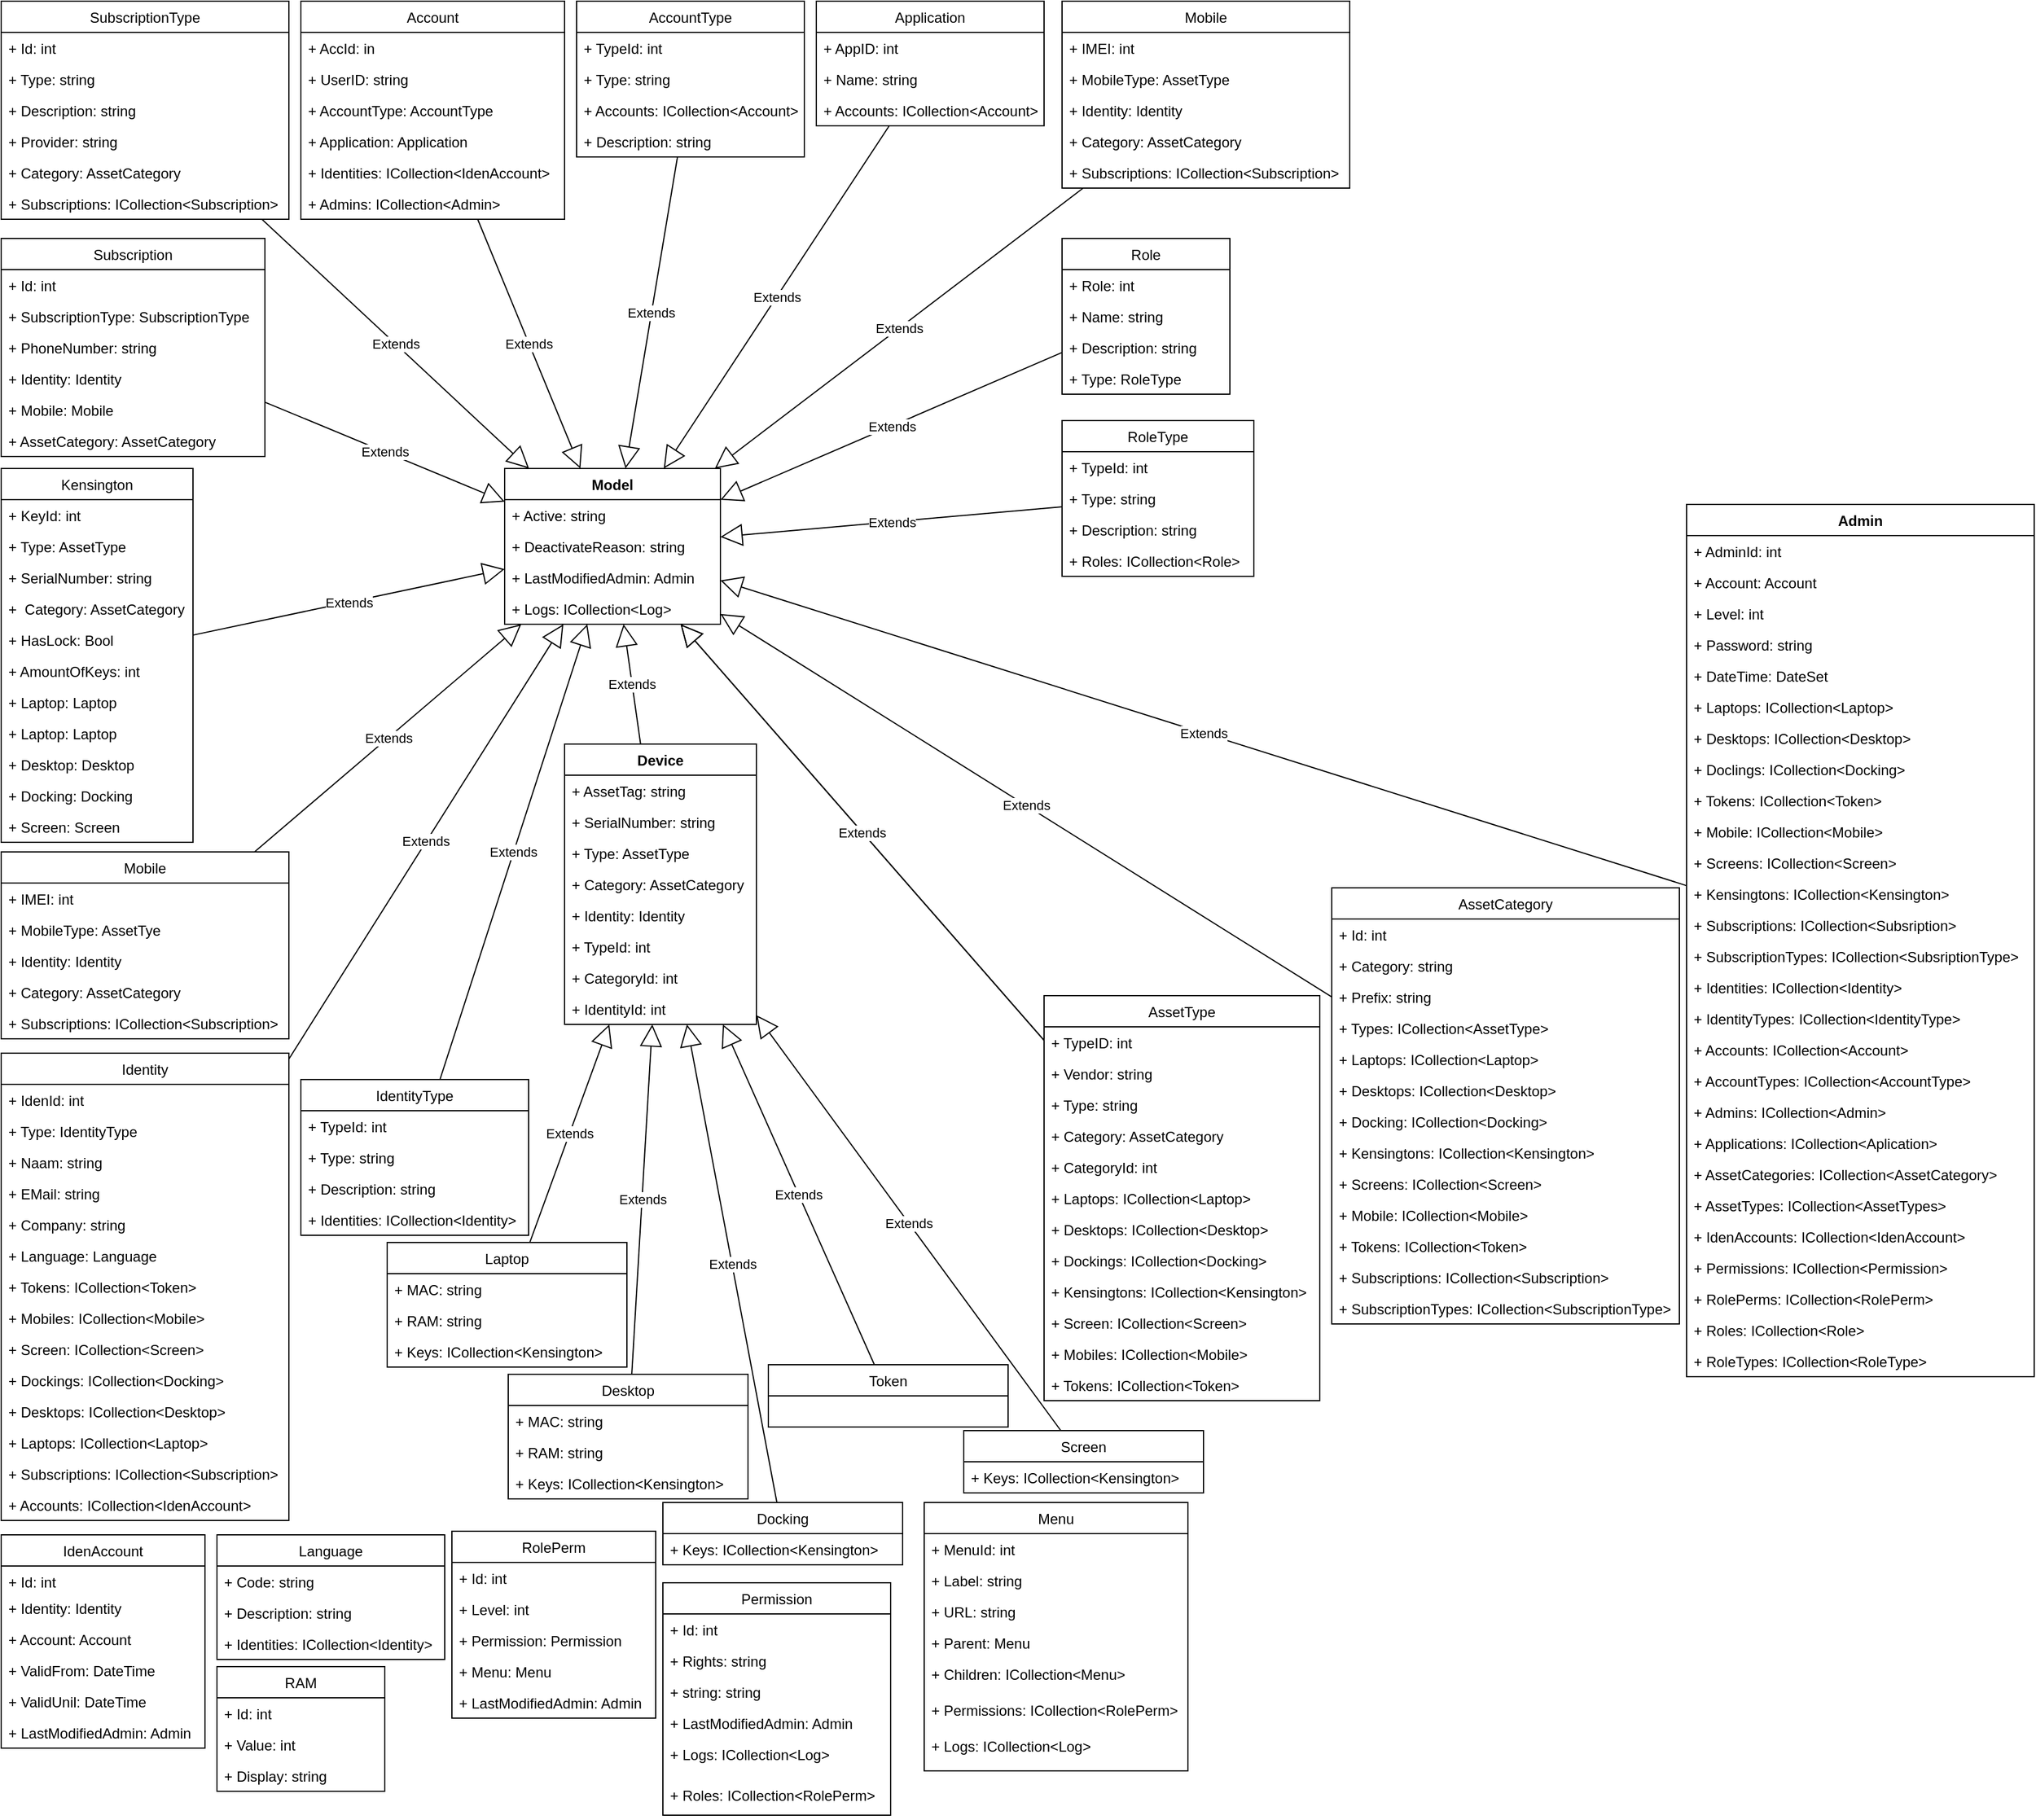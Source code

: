 <mxfile version="16.1.2" type="device" pages="2"><diagram name="Entities" id="9f46799a-70d6-7492-0946-bef42562c5a5"><mxGraphModel dx="1778" dy="2263" grid="1" gridSize="10" guides="1" tooltips="1" connect="1" arrows="1" fold="1" page="1" pageScale="1" pageWidth="1654" pageHeight="1169" background="none" math="0" shadow="0"><root><mxCell id="0"/><mxCell id="1" parent="0"/><mxCell id="Mt4AqTkEbFcF9k39aea2-3" value="Device" style="swimlane;fontStyle=1;align=center;verticalAlign=top;childLayout=stackLayout;horizontal=1;startSize=26;horizontalStack=0;resizeParent=1;resizeParentMax=0;resizeLast=0;collapsible=1;marginBottom=0;" parent="1" vertex="1"><mxGeometry x="510" y="240" width="160" height="234" as="geometry"/></mxCell><mxCell id="Mt4AqTkEbFcF9k39aea2-4" value="+ AssetTag: string" style="text;strokeColor=none;fillColor=none;align=left;verticalAlign=top;spacingLeft=4;spacingRight=4;overflow=hidden;rotatable=0;points=[[0,0.5],[1,0.5]];portConstraint=eastwest;" parent="Mt4AqTkEbFcF9k39aea2-3" vertex="1"><mxGeometry y="26" width="160" height="26" as="geometry"/></mxCell><mxCell id="Mt4AqTkEbFcF9k39aea2-7" value="+ SerialNumber: string" style="text;strokeColor=none;fillColor=none;align=left;verticalAlign=top;spacingLeft=4;spacingRight=4;overflow=hidden;rotatable=0;points=[[0,0.5],[1,0.5]];portConstraint=eastwest;" parent="Mt4AqTkEbFcF9k39aea2-3" vertex="1"><mxGeometry y="52" width="160" height="26" as="geometry"/></mxCell><mxCell id="Mt4AqTkEbFcF9k39aea2-8" value="+ Type: AssetType" style="text;strokeColor=none;fillColor=none;align=left;verticalAlign=top;spacingLeft=4;spacingRight=4;overflow=hidden;rotatable=0;points=[[0,0.5],[1,0.5]];portConstraint=eastwest;" parent="Mt4AqTkEbFcF9k39aea2-3" vertex="1"><mxGeometry y="78" width="160" height="26" as="geometry"/></mxCell><mxCell id="Mt4AqTkEbFcF9k39aea2-19" value="+ Category: AssetCategory" style="text;strokeColor=none;fillColor=none;align=left;verticalAlign=top;spacingLeft=4;spacingRight=4;overflow=hidden;rotatable=0;points=[[0,0.5],[1,0.5]];portConstraint=eastwest;" parent="Mt4AqTkEbFcF9k39aea2-3" vertex="1"><mxGeometry y="104" width="160" height="26" as="geometry"/></mxCell><mxCell id="Mt4AqTkEbFcF9k39aea2-20" value="+ Identity: Identity" style="text;strokeColor=none;fillColor=none;align=left;verticalAlign=top;spacingLeft=4;spacingRight=4;overflow=hidden;rotatable=0;points=[[0,0.5],[1,0.5]];portConstraint=eastwest;" parent="Mt4AqTkEbFcF9k39aea2-3" vertex="1"><mxGeometry y="130" width="160" height="26" as="geometry"/></mxCell><mxCell id="Mt4AqTkEbFcF9k39aea2-21" value="+ TypeId: int" style="text;strokeColor=none;fillColor=none;align=left;verticalAlign=top;spacingLeft=4;spacingRight=4;overflow=hidden;rotatable=0;points=[[0,0.5],[1,0.5]];portConstraint=eastwest;" parent="Mt4AqTkEbFcF9k39aea2-3" vertex="1"><mxGeometry y="156" width="160" height="26" as="geometry"/></mxCell><mxCell id="Mt4AqTkEbFcF9k39aea2-22" value="+ CategoryId: int" style="text;strokeColor=none;fillColor=none;align=left;verticalAlign=top;spacingLeft=4;spacingRight=4;overflow=hidden;rotatable=0;points=[[0,0.5],[1,0.5]];portConstraint=eastwest;" parent="Mt4AqTkEbFcF9k39aea2-3" vertex="1"><mxGeometry y="182" width="160" height="26" as="geometry"/></mxCell><mxCell id="Mt4AqTkEbFcF9k39aea2-23" value="+ IdentityId: int" style="text;strokeColor=none;fillColor=none;align=left;verticalAlign=top;spacingLeft=4;spacingRight=4;overflow=hidden;rotatable=0;points=[[0,0.5],[1,0.5]];portConstraint=eastwest;" parent="Mt4AqTkEbFcF9k39aea2-3" vertex="1"><mxGeometry y="208" width="160" height="26" as="geometry"/></mxCell><mxCell id="Mt4AqTkEbFcF9k39aea2-9" value="Model" style="swimlane;fontStyle=1;align=center;verticalAlign=top;childLayout=stackLayout;horizontal=1;startSize=26;horizontalStack=0;resizeParent=1;resizeParentMax=0;resizeLast=0;collapsible=1;marginBottom=0;" parent="1" vertex="1"><mxGeometry x="460" y="10" width="180" height="130" as="geometry"><mxRectangle x="40" y="40" width="70" height="26" as="alternateBounds"/></mxGeometry></mxCell><mxCell id="Mt4AqTkEbFcF9k39aea2-10" value="+ Active: string" style="text;strokeColor=none;fillColor=none;align=left;verticalAlign=top;spacingLeft=4;spacingRight=4;overflow=hidden;rotatable=0;points=[[0,0.5],[1,0.5]];portConstraint=eastwest;" parent="Mt4AqTkEbFcF9k39aea2-9" vertex="1"><mxGeometry y="26" width="180" height="26" as="geometry"/></mxCell><mxCell id="Mt4AqTkEbFcF9k39aea2-11" value="+ DeactivateReason: string" style="text;strokeColor=none;fillColor=none;align=left;verticalAlign=top;spacingLeft=4;spacingRight=4;overflow=hidden;rotatable=0;points=[[0,0.5],[1,0.5]];portConstraint=eastwest;" parent="Mt4AqTkEbFcF9k39aea2-9" vertex="1"><mxGeometry y="52" width="180" height="26" as="geometry"/></mxCell><mxCell id="Mt4AqTkEbFcF9k39aea2-17" value="+ LastModifiedAdmin: Admin" style="text;strokeColor=none;fillColor=none;align=left;verticalAlign=top;spacingLeft=4;spacingRight=4;overflow=hidden;rotatable=0;points=[[0,0.5],[1,0.5]];portConstraint=eastwest;" parent="Mt4AqTkEbFcF9k39aea2-9" vertex="1"><mxGeometry y="78" width="180" height="26" as="geometry"/></mxCell><mxCell id="u0EZQFv06ng_HFv0mEPC-1" value="+ Logs: ICollection&lt;Log&gt;" style="text;strokeColor=none;fillColor=none;align=left;verticalAlign=top;spacingLeft=4;spacingRight=4;overflow=hidden;rotatable=0;points=[[0,0.5],[1,0.5]];portConstraint=eastwest;" vertex="1" parent="Mt4AqTkEbFcF9k39aea2-9"><mxGeometry y="104" width="180" height="26" as="geometry"/></mxCell><mxCell id="Mt4AqTkEbFcF9k39aea2-45" value="Laptop" style="swimlane;fontStyle=0;childLayout=stackLayout;horizontal=1;startSize=26;fillColor=none;horizontalStack=0;resizeParent=1;resizeParentMax=0;resizeLast=0;collapsible=1;marginBottom=0;" parent="1" vertex="1"><mxGeometry x="362" y="656" width="200" height="104" as="geometry"/></mxCell><mxCell id="Mt4AqTkEbFcF9k39aea2-46" value="+ MAC: string" style="text;strokeColor=none;fillColor=none;align=left;verticalAlign=top;spacingLeft=4;spacingRight=4;overflow=hidden;rotatable=0;points=[[0,0.5],[1,0.5]];portConstraint=eastwest;" parent="Mt4AqTkEbFcF9k39aea2-45" vertex="1"><mxGeometry y="26" width="200" height="26" as="geometry"/></mxCell><mxCell id="Mt4AqTkEbFcF9k39aea2-47" value="+ RAM: string" style="text;strokeColor=none;fillColor=none;align=left;verticalAlign=top;spacingLeft=4;spacingRight=4;overflow=hidden;rotatable=0;points=[[0,0.5],[1,0.5]];portConstraint=eastwest;" parent="Mt4AqTkEbFcF9k39aea2-45" vertex="1"><mxGeometry y="52" width="200" height="26" as="geometry"/></mxCell><mxCell id="Mt4AqTkEbFcF9k39aea2-48" value="+ Keys: ICollection&lt;Kensington&gt;" style="text;strokeColor=none;fillColor=none;align=left;verticalAlign=top;spacingLeft=4;spacingRight=4;overflow=hidden;rotatable=0;points=[[0,0.5],[1,0.5]];portConstraint=eastwest;" parent="Mt4AqTkEbFcF9k39aea2-45" vertex="1"><mxGeometry y="78" width="200" height="26" as="geometry"/></mxCell><mxCell id="n2ahVVb2Yp3Y_g5FQvUs-1" value="Extends" style="endArrow=block;endSize=16;endFill=0;html=1;" parent="1" source="Mt4AqTkEbFcF9k39aea2-45" target="Mt4AqTkEbFcF9k39aea2-3" edge="1"><mxGeometry width="160" relative="1" as="geometry"><mxPoint x="675" y="630" as="sourcePoint"/><mxPoint x="890" y="670" as="targetPoint"/></mxGeometry></mxCell><mxCell id="n2ahVVb2Yp3Y_g5FQvUs-2" value="Extends" style="endArrow=block;endSize=16;endFill=0;html=1;" parent="1" source="Mt4AqTkEbFcF9k39aea2-3" target="Mt4AqTkEbFcF9k39aea2-9" edge="1"><mxGeometry width="160" relative="1" as="geometry"><mxPoint x="690" y="320" as="sourcePoint"/><mxPoint x="850" y="320" as="targetPoint"/></mxGeometry></mxCell><mxCell id="n2ahVVb2Yp3Y_g5FQvUs-3" value="Extends" style="endArrow=block;endSize=16;endFill=0;html=1;" parent="1" source="Mt4AqTkEbFcF9k39aea2-24" target="Mt4AqTkEbFcF9k39aea2-9" edge="1"><mxGeometry width="160" relative="1" as="geometry"><mxPoint x="990" y="680" as="sourcePoint"/><mxPoint x="1150" y="680" as="targetPoint"/></mxGeometry></mxCell><mxCell id="n2ahVVb2Yp3Y_g5FQvUs-4" value="Desktop" style="swimlane;fontStyle=0;childLayout=stackLayout;horizontal=1;startSize=26;fillColor=none;horizontalStack=0;resizeParent=1;resizeParentMax=0;resizeLast=0;collapsible=1;marginBottom=0;" parent="1" vertex="1"><mxGeometry x="463" y="766" width="200" height="104" as="geometry"/></mxCell><mxCell id="n2ahVVb2Yp3Y_g5FQvUs-5" value="+ MAC: string" style="text;strokeColor=none;fillColor=none;align=left;verticalAlign=top;spacingLeft=4;spacingRight=4;overflow=hidden;rotatable=0;points=[[0,0.5],[1,0.5]];portConstraint=eastwest;" parent="n2ahVVb2Yp3Y_g5FQvUs-4" vertex="1"><mxGeometry y="26" width="200" height="26" as="geometry"/></mxCell><mxCell id="n2ahVVb2Yp3Y_g5FQvUs-6" value="+ RAM: string" style="text;strokeColor=none;fillColor=none;align=left;verticalAlign=top;spacingLeft=4;spacingRight=4;overflow=hidden;rotatable=0;points=[[0,0.5],[1,0.5]];portConstraint=eastwest;" parent="n2ahVVb2Yp3Y_g5FQvUs-4" vertex="1"><mxGeometry y="52" width="200" height="26" as="geometry"/></mxCell><mxCell id="n2ahVVb2Yp3Y_g5FQvUs-7" value="+ Keys: ICollection&lt;Kensington&gt;" style="text;strokeColor=none;fillColor=none;align=left;verticalAlign=top;spacingLeft=4;spacingRight=4;overflow=hidden;rotatable=0;points=[[0,0.5],[1,0.5]];portConstraint=eastwest;" parent="n2ahVVb2Yp3Y_g5FQvUs-4" vertex="1"><mxGeometry y="78" width="200" height="26" as="geometry"/></mxCell><mxCell id="n2ahVVb2Yp3Y_g5FQvUs-8" value="Extends" style="endArrow=block;endSize=16;endFill=0;html=1;" parent="1" source="n2ahVVb2Yp3Y_g5FQvUs-4" target="Mt4AqTkEbFcF9k39aea2-3" edge="1"><mxGeometry width="160" relative="1" as="geometry"><mxPoint x="1200" y="500" as="sourcePoint"/><mxPoint x="1360" y="500" as="targetPoint"/></mxGeometry></mxCell><mxCell id="n2ahVVb2Yp3Y_g5FQvUs-9" value="Screen" style="swimlane;fontStyle=0;childLayout=stackLayout;horizontal=1;startSize=26;fillColor=none;horizontalStack=0;resizeParent=1;resizeParentMax=0;resizeLast=0;collapsible=1;marginBottom=0;" parent="1" vertex="1"><mxGeometry x="843" y="813" width="200" height="52" as="geometry"/></mxCell><mxCell id="n2ahVVb2Yp3Y_g5FQvUs-12" value="+ Keys: ICollection&lt;Kensington&gt;" style="text;strokeColor=none;fillColor=none;align=left;verticalAlign=top;spacingLeft=4;spacingRight=4;overflow=hidden;rotatable=0;points=[[0,0.5],[1,0.5]];portConstraint=eastwest;" parent="n2ahVVb2Yp3Y_g5FQvUs-9" vertex="1"><mxGeometry y="26" width="200" height="26" as="geometry"/></mxCell><mxCell id="n2ahVVb2Yp3Y_g5FQvUs-13" value="Extends" style="endArrow=block;endSize=16;endFill=0;html=1;" parent="1" source="n2ahVVb2Yp3Y_g5FQvUs-9" target="Mt4AqTkEbFcF9k39aea2-3" edge="1"><mxGeometry width="160" relative="1" as="geometry"><mxPoint x="1200" y="500" as="sourcePoint"/><mxPoint x="1360" y="500" as="targetPoint"/></mxGeometry></mxCell><mxCell id="n2ahVVb2Yp3Y_g5FQvUs-14" value="Docking" style="swimlane;fontStyle=0;childLayout=stackLayout;horizontal=1;startSize=26;fillColor=none;horizontalStack=0;resizeParent=1;resizeParentMax=0;resizeLast=0;collapsible=1;marginBottom=0;" parent="1" vertex="1"><mxGeometry x="592" y="873" width="200" height="52" as="geometry"/></mxCell><mxCell id="n2ahVVb2Yp3Y_g5FQvUs-15" value="+ Keys: ICollection&lt;Kensington&gt;" style="text;strokeColor=none;fillColor=none;align=left;verticalAlign=top;spacingLeft=4;spacingRight=4;overflow=hidden;rotatable=0;points=[[0,0.5],[1,0.5]];portConstraint=eastwest;" parent="n2ahVVb2Yp3Y_g5FQvUs-14" vertex="1"><mxGeometry y="26" width="200" height="26" as="geometry"/></mxCell><mxCell id="n2ahVVb2Yp3Y_g5FQvUs-16" value="Token" style="swimlane;fontStyle=0;childLayout=stackLayout;horizontal=1;startSize=26;fillColor=none;horizontalStack=0;resizeParent=1;resizeParentMax=0;resizeLast=0;collapsible=1;marginBottom=0;" parent="1" vertex="1"><mxGeometry x="680" y="758" width="200" height="52" as="geometry"/></mxCell><mxCell id="n2ahVVb2Yp3Y_g5FQvUs-18" value="Extends" style="endArrow=block;endSize=16;endFill=0;html=1;" parent="1" source="n2ahVVb2Yp3Y_g5FQvUs-14" target="Mt4AqTkEbFcF9k39aea2-3" edge="1"><mxGeometry width="160" relative="1" as="geometry"><mxPoint x="1200" y="500" as="sourcePoint"/><mxPoint x="1360" y="500" as="targetPoint"/></mxGeometry></mxCell><mxCell id="n2ahVVb2Yp3Y_g5FQvUs-19" value="Extends" style="endArrow=block;endSize=16;endFill=0;html=1;" parent="1" source="n2ahVVb2Yp3Y_g5FQvUs-16" target="Mt4AqTkEbFcF9k39aea2-3" edge="1"><mxGeometry width="160" relative="1" as="geometry"><mxPoint x="1000" y="532.815" as="sourcePoint"/><mxPoint x="740" y="494.996" as="targetPoint"/></mxGeometry></mxCell><mxCell id="IsIY0oAHIdGe3FHvo5K4-1" value="Kensington" style="swimlane;fontStyle=0;childLayout=stackLayout;horizontal=1;startSize=26;fillColor=none;horizontalStack=0;resizeParent=1;resizeParentMax=0;resizeLast=0;collapsible=1;marginBottom=0;" parent="1" vertex="1"><mxGeometry x="40" y="10" width="160" height="312" as="geometry"/></mxCell><mxCell id="IsIY0oAHIdGe3FHvo5K4-2" value="+ KeyId: int" style="text;strokeColor=none;fillColor=none;align=left;verticalAlign=top;spacingLeft=4;spacingRight=4;overflow=hidden;rotatable=0;points=[[0,0.5],[1,0.5]];portConstraint=eastwest;" parent="IsIY0oAHIdGe3FHvo5K4-1" vertex="1"><mxGeometry y="26" width="160" height="26" as="geometry"/></mxCell><mxCell id="IsIY0oAHIdGe3FHvo5K4-3" value="+ Type: AssetType" style="text;strokeColor=none;fillColor=none;align=left;verticalAlign=top;spacingLeft=4;spacingRight=4;overflow=hidden;rotatable=0;points=[[0,0.5],[1,0.5]];portConstraint=eastwest;" parent="IsIY0oAHIdGe3FHvo5K4-1" vertex="1"><mxGeometry y="52" width="160" height="26" as="geometry"/></mxCell><mxCell id="IsIY0oAHIdGe3FHvo5K4-4" value="+ SerialNumber: string" style="text;strokeColor=none;fillColor=none;align=left;verticalAlign=top;spacingLeft=4;spacingRight=4;overflow=hidden;rotatable=0;points=[[0,0.5],[1,0.5]];portConstraint=eastwest;" parent="IsIY0oAHIdGe3FHvo5K4-1" vertex="1"><mxGeometry y="78" width="160" height="26" as="geometry"/></mxCell><mxCell id="IsIY0oAHIdGe3FHvo5K4-6" value="+  Category: AssetCategory" style="text;strokeColor=none;fillColor=none;align=left;verticalAlign=top;spacingLeft=4;spacingRight=4;overflow=hidden;rotatable=0;points=[[0,0.5],[1,0.5]];portConstraint=eastwest;" parent="IsIY0oAHIdGe3FHvo5K4-1" vertex="1"><mxGeometry y="104" width="160" height="26" as="geometry"/></mxCell><mxCell id="IsIY0oAHIdGe3FHvo5K4-12" value="+ HasLock: Bool" style="text;strokeColor=none;fillColor=none;align=left;verticalAlign=top;spacingLeft=4;spacingRight=4;overflow=hidden;rotatable=0;points=[[0,0.5],[1,0.5]];portConstraint=eastwest;" parent="IsIY0oAHIdGe3FHvo5K4-1" vertex="1"><mxGeometry y="130" width="160" height="26" as="geometry"/></mxCell><mxCell id="S3AzpqXfkZtgy9KfM1n6-1" value="+ AmountOfKeys: int" style="text;strokeColor=none;fillColor=none;align=left;verticalAlign=top;spacingLeft=4;spacingRight=4;overflow=hidden;rotatable=0;points=[[0,0.5],[1,0.5]];portConstraint=eastwest;" parent="IsIY0oAHIdGe3FHvo5K4-1" vertex="1"><mxGeometry y="156" width="160" height="26" as="geometry"/></mxCell><mxCell id="IsIY0oAHIdGe3FHvo5K4-7" value="+ Laptop: Laptop" style="text;strokeColor=none;fillColor=none;align=left;verticalAlign=top;spacingLeft=4;spacingRight=4;overflow=hidden;rotatable=0;points=[[0,0.5],[1,0.5]];portConstraint=eastwest;" parent="IsIY0oAHIdGe3FHvo5K4-1" vertex="1"><mxGeometry y="182" width="160" height="26" as="geometry"/></mxCell><mxCell id="IsIY0oAHIdGe3FHvo5K4-8" value="+ Laptop: Laptop" style="text;strokeColor=none;fillColor=none;align=left;verticalAlign=top;spacingLeft=4;spacingRight=4;overflow=hidden;rotatable=0;points=[[0,0.5],[1,0.5]];portConstraint=eastwest;" parent="IsIY0oAHIdGe3FHvo5K4-1" vertex="1"><mxGeometry y="208" width="160" height="26" as="geometry"/></mxCell><mxCell id="IsIY0oAHIdGe3FHvo5K4-9" value="+ Desktop: Desktop" style="text;strokeColor=none;fillColor=none;align=left;verticalAlign=top;spacingLeft=4;spacingRight=4;overflow=hidden;rotatable=0;points=[[0,0.5],[1,0.5]];portConstraint=eastwest;" parent="IsIY0oAHIdGe3FHvo5K4-1" vertex="1"><mxGeometry y="234" width="160" height="26" as="geometry"/></mxCell><mxCell id="IsIY0oAHIdGe3FHvo5K4-10" value="+ Docking: Docking" style="text;strokeColor=none;fillColor=none;align=left;verticalAlign=top;spacingLeft=4;spacingRight=4;overflow=hidden;rotatable=0;points=[[0,0.5],[1,0.5]];portConstraint=eastwest;" parent="IsIY0oAHIdGe3FHvo5K4-1" vertex="1"><mxGeometry y="260" width="160" height="26" as="geometry"/></mxCell><mxCell id="IsIY0oAHIdGe3FHvo5K4-11" value="+ Screen: Screen" style="text;strokeColor=none;fillColor=none;align=left;verticalAlign=top;spacingLeft=4;spacingRight=4;overflow=hidden;rotatable=0;points=[[0,0.5],[1,0.5]];portConstraint=eastwest;" parent="IsIY0oAHIdGe3FHvo5K4-1" vertex="1"><mxGeometry y="286" width="160" height="26" as="geometry"/></mxCell><mxCell id="IsIY0oAHIdGe3FHvo5K4-5" value="Extends" style="endArrow=block;endSize=16;endFill=0;html=1;" parent="1" source="IsIY0oAHIdGe3FHvo5K4-1" target="Mt4AqTkEbFcF9k39aea2-9" edge="1"><mxGeometry width="160" relative="1" as="geometry"><mxPoint x="1220" y="515.364" as="sourcePoint"/><mxPoint x="770" y="227.225" as="targetPoint"/></mxGeometry></mxCell><mxCell id="S3AzpqXfkZtgy9KfM1n6-2" value="AssetCategory" style="swimlane;fontStyle=0;childLayout=stackLayout;horizontal=1;startSize=26;fillColor=none;horizontalStack=0;resizeParent=1;resizeParentMax=0;resizeLast=0;collapsible=1;marginBottom=0;" parent="1" vertex="1"><mxGeometry x="1150" y="360" width="290" height="364" as="geometry"/></mxCell><mxCell id="S3AzpqXfkZtgy9KfM1n6-3" value="+ Id: int" style="text;strokeColor=none;fillColor=none;align=left;verticalAlign=top;spacingLeft=4;spacingRight=4;overflow=hidden;rotatable=0;points=[[0,0.5],[1,0.5]];portConstraint=eastwest;" parent="S3AzpqXfkZtgy9KfM1n6-2" vertex="1"><mxGeometry y="26" width="290" height="26" as="geometry"/></mxCell><mxCell id="S3AzpqXfkZtgy9KfM1n6-4" value="+ Category: string" style="text;strokeColor=none;fillColor=none;align=left;verticalAlign=top;spacingLeft=4;spacingRight=4;overflow=hidden;rotatable=0;points=[[0,0.5],[1,0.5]];portConstraint=eastwest;" parent="S3AzpqXfkZtgy9KfM1n6-2" vertex="1"><mxGeometry y="52" width="290" height="26" as="geometry"/></mxCell><mxCell id="S3AzpqXfkZtgy9KfM1n6-5" value="+ Prefix: string" style="text;strokeColor=none;fillColor=none;align=left;verticalAlign=top;spacingLeft=4;spacingRight=4;overflow=hidden;rotatable=0;points=[[0,0.5],[1,0.5]];portConstraint=eastwest;" parent="S3AzpqXfkZtgy9KfM1n6-2" vertex="1"><mxGeometry y="78" width="290" height="26" as="geometry"/></mxCell><mxCell id="S3AzpqXfkZtgy9KfM1n6-6" value="+ Types: ICollection&lt;AssetType&gt;" style="text;strokeColor=none;fillColor=none;align=left;verticalAlign=top;spacingLeft=4;spacingRight=4;overflow=hidden;rotatable=0;points=[[0,0.5],[1,0.5]];portConstraint=eastwest;" parent="S3AzpqXfkZtgy9KfM1n6-2" vertex="1"><mxGeometry y="104" width="290" height="26" as="geometry"/></mxCell><mxCell id="S3AzpqXfkZtgy9KfM1n6-8" value="+ Laptops: ICollection&lt;Laptop&gt;" style="text;strokeColor=none;fillColor=none;align=left;verticalAlign=top;spacingLeft=4;spacingRight=4;overflow=hidden;rotatable=0;points=[[0,0.5],[1,0.5]];portConstraint=eastwest;" parent="S3AzpqXfkZtgy9KfM1n6-2" vertex="1"><mxGeometry y="130" width="290" height="26" as="geometry"/></mxCell><mxCell id="S3AzpqXfkZtgy9KfM1n6-10" value="+ Desktops: ICollection&lt;Desktop&gt;" style="text;strokeColor=none;fillColor=none;align=left;verticalAlign=top;spacingLeft=4;spacingRight=4;overflow=hidden;rotatable=0;points=[[0,0.5],[1,0.5]];portConstraint=eastwest;" parent="S3AzpqXfkZtgy9KfM1n6-2" vertex="1"><mxGeometry y="156" width="290" height="26" as="geometry"/></mxCell><mxCell id="S3AzpqXfkZtgy9KfM1n6-11" value="+ Docking: ICollection&lt;Docking&gt;" style="text;strokeColor=none;fillColor=none;align=left;verticalAlign=top;spacingLeft=4;spacingRight=4;overflow=hidden;rotatable=0;points=[[0,0.5],[1,0.5]];portConstraint=eastwest;" parent="S3AzpqXfkZtgy9KfM1n6-2" vertex="1"><mxGeometry y="182" width="290" height="26" as="geometry"/></mxCell><mxCell id="S3AzpqXfkZtgy9KfM1n6-12" value="+ Kensingtons: ICollection&lt;Kensington&gt;" style="text;strokeColor=none;fillColor=none;align=left;verticalAlign=top;spacingLeft=4;spacingRight=4;overflow=hidden;rotatable=0;points=[[0,0.5],[1,0.5]];portConstraint=eastwest;" parent="S3AzpqXfkZtgy9KfM1n6-2" vertex="1"><mxGeometry y="208" width="290" height="26" as="geometry"/></mxCell><mxCell id="S3AzpqXfkZtgy9KfM1n6-13" value="+ Screens: ICollection&lt;Screen&gt;" style="text;strokeColor=none;fillColor=none;align=left;verticalAlign=top;spacingLeft=4;spacingRight=4;overflow=hidden;rotatable=0;points=[[0,0.5],[1,0.5]];portConstraint=eastwest;" parent="S3AzpqXfkZtgy9KfM1n6-2" vertex="1"><mxGeometry y="234" width="290" height="26" as="geometry"/></mxCell><mxCell id="S3AzpqXfkZtgy9KfM1n6-14" value="+ Mobile: ICollection&lt;Mobile&gt;" style="text;strokeColor=none;fillColor=none;align=left;verticalAlign=top;spacingLeft=4;spacingRight=4;overflow=hidden;rotatable=0;points=[[0,0.5],[1,0.5]];portConstraint=eastwest;" parent="S3AzpqXfkZtgy9KfM1n6-2" vertex="1"><mxGeometry y="260" width="290" height="26" as="geometry"/></mxCell><mxCell id="S3AzpqXfkZtgy9KfM1n6-15" value="+ Tokens: ICollection&lt;Token&gt;" style="text;strokeColor=none;fillColor=none;align=left;verticalAlign=top;spacingLeft=4;spacingRight=4;overflow=hidden;rotatable=0;points=[[0,0.5],[1,0.5]];portConstraint=eastwest;" parent="S3AzpqXfkZtgy9KfM1n6-2" vertex="1"><mxGeometry y="286" width="290" height="26" as="geometry"/></mxCell><mxCell id="S3AzpqXfkZtgy9KfM1n6-16" value="+ Subscriptions: ICollection&lt;Subscription&gt;" style="text;strokeColor=none;fillColor=none;align=left;verticalAlign=top;spacingLeft=4;spacingRight=4;overflow=hidden;rotatable=0;points=[[0,0.5],[1,0.5]];portConstraint=eastwest;" parent="S3AzpqXfkZtgy9KfM1n6-2" vertex="1"><mxGeometry y="312" width="290" height="26" as="geometry"/></mxCell><mxCell id="S3AzpqXfkZtgy9KfM1n6-17" value="+ SubscriptionTypes: ICollection&lt;SubscriptionType&gt;" style="text;strokeColor=none;fillColor=none;align=left;verticalAlign=top;spacingLeft=4;spacingRight=4;overflow=hidden;rotatable=0;points=[[0,0.5],[1,0.5]];portConstraint=eastwest;" parent="S3AzpqXfkZtgy9KfM1n6-2" vertex="1"><mxGeometry y="338" width="290" height="26" as="geometry"/></mxCell><mxCell id="S3AzpqXfkZtgy9KfM1n6-9" value="Extends" style="endArrow=block;endSize=16;endFill=0;html=1;startArrow=none;" parent="1" source="Mt4AqTkEbFcF9k39aea2-24" target="Mt4AqTkEbFcF9k39aea2-9" edge="1"><mxGeometry width="160" relative="1" as="geometry"><mxPoint x="1170" y="236" as="sourcePoint"/><mxPoint x="770" y="186" as="targetPoint"/></mxGeometry></mxCell><mxCell id="S3AzpqXfkZtgy9KfM1n6-18" value="Mobile" style="swimlane;fontStyle=0;childLayout=stackLayout;horizontal=1;startSize=26;fillColor=none;horizontalStack=0;resizeParent=1;resizeParentMax=0;resizeLast=0;collapsible=1;marginBottom=0;" parent="1" vertex="1"><mxGeometry x="40" y="330" width="240" height="156" as="geometry"/></mxCell><mxCell id="S3AzpqXfkZtgy9KfM1n6-19" value="+ IMEI: int" style="text;strokeColor=none;fillColor=none;align=left;verticalAlign=top;spacingLeft=4;spacingRight=4;overflow=hidden;rotatable=0;points=[[0,0.5],[1,0.5]];portConstraint=eastwest;" parent="S3AzpqXfkZtgy9KfM1n6-18" vertex="1"><mxGeometry y="26" width="240" height="26" as="geometry"/></mxCell><mxCell id="S3AzpqXfkZtgy9KfM1n6-20" value="+ MobileType: AssetTye" style="text;strokeColor=none;fillColor=none;align=left;verticalAlign=top;spacingLeft=4;spacingRight=4;overflow=hidden;rotatable=0;points=[[0,0.5],[1,0.5]];portConstraint=eastwest;" parent="S3AzpqXfkZtgy9KfM1n6-18" vertex="1"><mxGeometry y="52" width="240" height="26" as="geometry"/></mxCell><mxCell id="S3AzpqXfkZtgy9KfM1n6-21" value="+ Identity: Identity" style="text;strokeColor=none;fillColor=none;align=left;verticalAlign=top;spacingLeft=4;spacingRight=4;overflow=hidden;rotatable=0;points=[[0,0.5],[1,0.5]];portConstraint=eastwest;" parent="S3AzpqXfkZtgy9KfM1n6-18" vertex="1"><mxGeometry y="78" width="240" height="26" as="geometry"/></mxCell><mxCell id="S3AzpqXfkZtgy9KfM1n6-22" value="+ Category: AssetCategory" style="text;strokeColor=none;fillColor=none;align=left;verticalAlign=top;spacingLeft=4;spacingRight=4;overflow=hidden;rotatable=0;points=[[0,0.5],[1,0.5]];portConstraint=eastwest;" parent="S3AzpqXfkZtgy9KfM1n6-18" vertex="1"><mxGeometry y="104" width="240" height="26" as="geometry"/></mxCell><mxCell id="S3AzpqXfkZtgy9KfM1n6-23" value="+ Subscriptions: ICollection&lt;Subscription&gt;" style="text;strokeColor=none;fillColor=none;align=left;verticalAlign=top;spacingLeft=4;spacingRight=4;overflow=hidden;rotatable=0;points=[[0,0.5],[1,0.5]];portConstraint=eastwest;" parent="S3AzpqXfkZtgy9KfM1n6-18" vertex="1"><mxGeometry y="130" width="240" height="26" as="geometry"/></mxCell><mxCell id="S3AzpqXfkZtgy9KfM1n6-24" value="Identity" style="swimlane;fontStyle=0;childLayout=stackLayout;horizontal=1;startSize=26;fillColor=none;horizontalStack=0;resizeParent=1;resizeParentMax=0;resizeLast=0;collapsible=1;marginBottom=0;" parent="1" vertex="1"><mxGeometry x="40" y="498" width="240" height="390" as="geometry"/></mxCell><mxCell id="S3AzpqXfkZtgy9KfM1n6-25" value="+ IdenId: int" style="text;strokeColor=none;fillColor=none;align=left;verticalAlign=top;spacingLeft=4;spacingRight=4;overflow=hidden;rotatable=0;points=[[0,0.5],[1,0.5]];portConstraint=eastwest;" parent="S3AzpqXfkZtgy9KfM1n6-24" vertex="1"><mxGeometry y="26" width="240" height="26" as="geometry"/></mxCell><mxCell id="S3AzpqXfkZtgy9KfM1n6-26" value="+ Type: IdentityType" style="text;strokeColor=none;fillColor=none;align=left;verticalAlign=top;spacingLeft=4;spacingRight=4;overflow=hidden;rotatable=0;points=[[0,0.5],[1,0.5]];portConstraint=eastwest;" parent="S3AzpqXfkZtgy9KfM1n6-24" vertex="1"><mxGeometry y="52" width="240" height="26" as="geometry"/></mxCell><mxCell id="S3AzpqXfkZtgy9KfM1n6-27" value="+ Naam: string" style="text;strokeColor=none;fillColor=none;align=left;verticalAlign=top;spacingLeft=4;spacingRight=4;overflow=hidden;rotatable=0;points=[[0,0.5],[1,0.5]];portConstraint=eastwest;" parent="S3AzpqXfkZtgy9KfM1n6-24" vertex="1"><mxGeometry y="78" width="240" height="26" as="geometry"/></mxCell><mxCell id="S3AzpqXfkZtgy9KfM1n6-28" value="+ EMail: string" style="text;strokeColor=none;fillColor=none;align=left;verticalAlign=top;spacingLeft=4;spacingRight=4;overflow=hidden;rotatable=0;points=[[0,0.5],[1,0.5]];portConstraint=eastwest;" parent="S3AzpqXfkZtgy9KfM1n6-24" vertex="1"><mxGeometry y="104" width="240" height="26" as="geometry"/></mxCell><mxCell id="S3AzpqXfkZtgy9KfM1n6-29" value="+ Company: string" style="text;strokeColor=none;fillColor=none;align=left;verticalAlign=top;spacingLeft=4;spacingRight=4;overflow=hidden;rotatable=0;points=[[0,0.5],[1,0.5]];portConstraint=eastwest;" parent="S3AzpqXfkZtgy9KfM1n6-24" vertex="1"><mxGeometry y="130" width="240" height="26" as="geometry"/></mxCell><mxCell id="S3AzpqXfkZtgy9KfM1n6-33" value="+ Language: Language" style="text;strokeColor=none;fillColor=none;align=left;verticalAlign=top;spacingLeft=4;spacingRight=4;overflow=hidden;rotatable=0;points=[[0,0.5],[1,0.5]];portConstraint=eastwest;" parent="S3AzpqXfkZtgy9KfM1n6-24" vertex="1"><mxGeometry y="156" width="240" height="26" as="geometry"/></mxCell><mxCell id="S3AzpqXfkZtgy9KfM1n6-46" value="+ Tokens: ICollection&lt;Token&gt;" style="text;strokeColor=none;fillColor=none;align=left;verticalAlign=top;spacingLeft=4;spacingRight=4;overflow=hidden;rotatable=0;points=[[0,0.5],[1,0.5]];portConstraint=eastwest;" parent="S3AzpqXfkZtgy9KfM1n6-24" vertex="1"><mxGeometry y="182" width="240" height="26" as="geometry"/></mxCell><mxCell id="S3AzpqXfkZtgy9KfM1n6-45" value="+ Mobiles: ICollection&lt;Mobile&gt;" style="text;strokeColor=none;fillColor=none;align=left;verticalAlign=top;spacingLeft=4;spacingRight=4;overflow=hidden;rotatable=0;points=[[0,0.5],[1,0.5]];portConstraint=eastwest;" parent="S3AzpqXfkZtgy9KfM1n6-24" vertex="1"><mxGeometry y="208" width="240" height="26" as="geometry"/></mxCell><mxCell id="S3AzpqXfkZtgy9KfM1n6-44" value="+ Screen: ICollection&lt;Screen&gt;" style="text;strokeColor=none;fillColor=none;align=left;verticalAlign=top;spacingLeft=4;spacingRight=4;overflow=hidden;rotatable=0;points=[[0,0.5],[1,0.5]];portConstraint=eastwest;" parent="S3AzpqXfkZtgy9KfM1n6-24" vertex="1"><mxGeometry y="234" width="240" height="26" as="geometry"/></mxCell><mxCell id="S3AzpqXfkZtgy9KfM1n6-43" value="+ Dockings: ICollection&lt;Docking&gt;" style="text;strokeColor=none;fillColor=none;align=left;verticalAlign=top;spacingLeft=4;spacingRight=4;overflow=hidden;rotatable=0;points=[[0,0.5],[1,0.5]];portConstraint=eastwest;" parent="S3AzpqXfkZtgy9KfM1n6-24" vertex="1"><mxGeometry y="260" width="240" height="26" as="geometry"/></mxCell><mxCell id="S3AzpqXfkZtgy9KfM1n6-42" value="+ Desktops: ICollection&lt;Desktop&gt;" style="text;strokeColor=none;fillColor=none;align=left;verticalAlign=top;spacingLeft=4;spacingRight=4;overflow=hidden;rotatable=0;points=[[0,0.5],[1,0.5]];portConstraint=eastwest;" parent="S3AzpqXfkZtgy9KfM1n6-24" vertex="1"><mxGeometry y="286" width="240" height="26" as="geometry"/></mxCell><mxCell id="S3AzpqXfkZtgy9KfM1n6-35" value="+ Laptops: ICollection&lt;Laptop&gt;" style="text;strokeColor=none;fillColor=none;align=left;verticalAlign=top;spacingLeft=4;spacingRight=4;overflow=hidden;rotatable=0;points=[[0,0.5],[1,0.5]];portConstraint=eastwest;" parent="S3AzpqXfkZtgy9KfM1n6-24" vertex="1"><mxGeometry y="312" width="240" height="26" as="geometry"/></mxCell><mxCell id="S3AzpqXfkZtgy9KfM1n6-52" value="+ Subscriptions: ICollection&lt;Subscription&gt;" style="text;strokeColor=none;fillColor=none;align=left;verticalAlign=top;spacingLeft=4;spacingRight=4;overflow=hidden;rotatable=0;points=[[0,0.5],[1,0.5]];portConstraint=eastwest;" parent="S3AzpqXfkZtgy9KfM1n6-24" vertex="1"><mxGeometry y="338" width="240" height="26" as="geometry"/></mxCell><mxCell id="S3AzpqXfkZtgy9KfM1n6-47" value="+ Accounts: ICollection&lt;IdenAccount&gt;" style="text;strokeColor=none;fillColor=none;align=left;verticalAlign=top;spacingLeft=4;spacingRight=4;overflow=hidden;rotatable=0;points=[[0,0.5],[1,0.5]];portConstraint=eastwest;" parent="S3AzpqXfkZtgy9KfM1n6-24" vertex="1"><mxGeometry y="364" width="240" height="26" as="geometry"/></mxCell><mxCell id="S3AzpqXfkZtgy9KfM1n6-31" value="Extends" style="endArrow=block;endSize=16;endFill=0;html=1;" parent="1" source="S3AzpqXfkZtgy9KfM1n6-18" target="Mt4AqTkEbFcF9k39aea2-9" edge="1"><mxGeometry width="160" relative="1" as="geometry"><mxPoint x="460" y="235.355" as="sourcePoint"/><mxPoint x="610" y="196.645" as="targetPoint"/></mxGeometry></mxCell><mxCell id="S3AzpqXfkZtgy9KfM1n6-32" value="Extends" style="endArrow=block;endSize=16;endFill=0;html=1;" parent="1" source="S3AzpqXfkZtgy9KfM1n6-24" target="Mt4AqTkEbFcF9k39aea2-9" edge="1"><mxGeometry width="160" relative="1" as="geometry"><mxPoint x="470" y="245.355" as="sourcePoint"/><mxPoint x="620" y="206.645" as="targetPoint"/></mxGeometry></mxCell><mxCell id="S3AzpqXfkZtgy9KfM1n6-54" value="Subscription" style="swimlane;fontStyle=0;childLayout=stackLayout;horizontal=1;startSize=26;fillColor=none;horizontalStack=0;resizeParent=1;resizeParentMax=0;resizeLast=0;collapsible=1;marginBottom=0;" parent="1" vertex="1"><mxGeometry x="40" y="-182" width="220" height="182" as="geometry"/></mxCell><mxCell id="S3AzpqXfkZtgy9KfM1n6-55" value="+ Id: int" style="text;strokeColor=none;fillColor=none;align=left;verticalAlign=top;spacingLeft=4;spacingRight=4;overflow=hidden;rotatable=0;points=[[0,0.5],[1,0.5]];portConstraint=eastwest;" parent="S3AzpqXfkZtgy9KfM1n6-54" vertex="1"><mxGeometry y="26" width="220" height="26" as="geometry"/></mxCell><mxCell id="S3AzpqXfkZtgy9KfM1n6-56" value="+ SubscriptionType: SubscriptionType" style="text;strokeColor=none;fillColor=none;align=left;verticalAlign=top;spacingLeft=4;spacingRight=4;overflow=hidden;rotatable=0;points=[[0,0.5],[1,0.5]];portConstraint=eastwest;" parent="S3AzpqXfkZtgy9KfM1n6-54" vertex="1"><mxGeometry y="52" width="220" height="26" as="geometry"/></mxCell><mxCell id="S3AzpqXfkZtgy9KfM1n6-57" value="+ PhoneNumber: string" style="text;strokeColor=none;fillColor=none;align=left;verticalAlign=top;spacingLeft=4;spacingRight=4;overflow=hidden;rotatable=0;points=[[0,0.5],[1,0.5]];portConstraint=eastwest;" parent="S3AzpqXfkZtgy9KfM1n6-54" vertex="1"><mxGeometry y="78" width="220" height="26" as="geometry"/></mxCell><mxCell id="S3AzpqXfkZtgy9KfM1n6-59" value="+ Identity: Identity" style="text;strokeColor=none;fillColor=none;align=left;verticalAlign=top;spacingLeft=4;spacingRight=4;overflow=hidden;rotatable=0;points=[[0,0.5],[1,0.5]];portConstraint=eastwest;" parent="S3AzpqXfkZtgy9KfM1n6-54" vertex="1"><mxGeometry y="104" width="220" height="26" as="geometry"/></mxCell><mxCell id="S3AzpqXfkZtgy9KfM1n6-60" value="+ Mobile: Mobile" style="text;strokeColor=none;fillColor=none;align=left;verticalAlign=top;spacingLeft=4;spacingRight=4;overflow=hidden;rotatable=0;points=[[0,0.5],[1,0.5]];portConstraint=eastwest;" parent="S3AzpqXfkZtgy9KfM1n6-54" vertex="1"><mxGeometry y="130" width="220" height="26" as="geometry"/></mxCell><mxCell id="S3AzpqXfkZtgy9KfM1n6-61" value="+ AssetCategory: AssetCategory" style="text;strokeColor=none;fillColor=none;align=left;verticalAlign=top;spacingLeft=4;spacingRight=4;overflow=hidden;rotatable=0;points=[[0,0.5],[1,0.5]];portConstraint=eastwest;" parent="S3AzpqXfkZtgy9KfM1n6-54" vertex="1"><mxGeometry y="156" width="220" height="26" as="geometry"/></mxCell><mxCell id="S3AzpqXfkZtgy9KfM1n6-58" value="Extends" style="endArrow=block;endSize=16;endFill=0;html=1;" parent="1" source="S3AzpqXfkZtgy9KfM1n6-54" target="Mt4AqTkEbFcF9k39aea2-9" edge="1"><mxGeometry width="160" relative="1" as="geometry"><mxPoint x="1200" y="472.305" as="sourcePoint"/><mxPoint x="770" y="235.969" as="targetPoint"/></mxGeometry></mxCell><mxCell id="S3AzpqXfkZtgy9KfM1n6-62" value="SubscriptionType" style="swimlane;fontStyle=0;childLayout=stackLayout;horizontal=1;startSize=26;fillColor=none;horizontalStack=0;resizeParent=1;resizeParentMax=0;resizeLast=0;collapsible=1;marginBottom=0;" parent="1" vertex="1"><mxGeometry x="40" y="-380" width="240" height="182" as="geometry"/></mxCell><mxCell id="S3AzpqXfkZtgy9KfM1n6-63" value="+ Id: int" style="text;strokeColor=none;fillColor=none;align=left;verticalAlign=top;spacingLeft=4;spacingRight=4;overflow=hidden;rotatable=0;points=[[0,0.5],[1,0.5]];portConstraint=eastwest;" parent="S3AzpqXfkZtgy9KfM1n6-62" vertex="1"><mxGeometry y="26" width="240" height="26" as="geometry"/></mxCell><mxCell id="S3AzpqXfkZtgy9KfM1n6-64" value="+ Type: string" style="text;strokeColor=none;fillColor=none;align=left;verticalAlign=top;spacingLeft=4;spacingRight=4;overflow=hidden;rotatable=0;points=[[0,0.5],[1,0.5]];portConstraint=eastwest;" parent="S3AzpqXfkZtgy9KfM1n6-62" vertex="1"><mxGeometry y="52" width="240" height="26" as="geometry"/></mxCell><mxCell id="S3AzpqXfkZtgy9KfM1n6-65" value="+ Description: string" style="text;strokeColor=none;fillColor=none;align=left;verticalAlign=top;spacingLeft=4;spacingRight=4;overflow=hidden;rotatable=0;points=[[0,0.5],[1,0.5]];portConstraint=eastwest;" parent="S3AzpqXfkZtgy9KfM1n6-62" vertex="1"><mxGeometry y="78" width="240" height="26" as="geometry"/></mxCell><mxCell id="S3AzpqXfkZtgy9KfM1n6-66" value="+ Provider: string" style="text;strokeColor=none;fillColor=none;align=left;verticalAlign=top;spacingLeft=4;spacingRight=4;overflow=hidden;rotatable=0;points=[[0,0.5],[1,0.5]];portConstraint=eastwest;" parent="S3AzpqXfkZtgy9KfM1n6-62" vertex="1"><mxGeometry y="104" width="240" height="26" as="geometry"/></mxCell><mxCell id="S3AzpqXfkZtgy9KfM1n6-67" value="+ Category: AssetCategory" style="text;strokeColor=none;fillColor=none;align=left;verticalAlign=top;spacingLeft=4;spacingRight=4;overflow=hidden;rotatable=0;points=[[0,0.5],[1,0.5]];portConstraint=eastwest;" parent="S3AzpqXfkZtgy9KfM1n6-62" vertex="1"><mxGeometry y="130" width="240" height="26" as="geometry"/></mxCell><mxCell id="S3AzpqXfkZtgy9KfM1n6-68" value="+ Subscriptions: ICollection&lt;Subscription&gt;" style="text;strokeColor=none;fillColor=none;align=left;verticalAlign=top;spacingLeft=4;spacingRight=4;overflow=hidden;rotatable=0;points=[[0,0.5],[1,0.5]];portConstraint=eastwest;" parent="S3AzpqXfkZtgy9KfM1n6-62" vertex="1"><mxGeometry y="156" width="240" height="26" as="geometry"/></mxCell><mxCell id="S3AzpqXfkZtgy9KfM1n6-69" value="Extends" style="endArrow=block;endSize=16;endFill=0;html=1;" parent="1" source="S3AzpqXfkZtgy9KfM1n6-62" target="Mt4AqTkEbFcF9k39aea2-9" edge="1"><mxGeometry width="160" relative="1" as="geometry"><mxPoint x="1200" y="248.758" as="sourcePoint"/><mxPoint x="770" y="200.903" as="targetPoint"/></mxGeometry></mxCell><mxCell id="S3AzpqXfkZtgy9KfM1n6-74" value="IdentityType" style="swimlane;fontStyle=0;childLayout=stackLayout;horizontal=1;startSize=26;fillColor=none;horizontalStack=0;resizeParent=1;resizeParentMax=0;resizeLast=0;collapsible=1;marginBottom=0;" parent="1" vertex="1"><mxGeometry x="290" y="520" width="190" height="130" as="geometry"/></mxCell><mxCell id="S3AzpqXfkZtgy9KfM1n6-75" value="+ TypeId: int" style="text;strokeColor=none;fillColor=none;align=left;verticalAlign=top;spacingLeft=4;spacingRight=4;overflow=hidden;rotatable=0;points=[[0,0.5],[1,0.5]];portConstraint=eastwest;" parent="S3AzpqXfkZtgy9KfM1n6-74" vertex="1"><mxGeometry y="26" width="190" height="26" as="geometry"/></mxCell><mxCell id="S3AzpqXfkZtgy9KfM1n6-76" value="+ Type: string" style="text;strokeColor=none;fillColor=none;align=left;verticalAlign=top;spacingLeft=4;spacingRight=4;overflow=hidden;rotatable=0;points=[[0,0.5],[1,0.5]];portConstraint=eastwest;" parent="S3AzpqXfkZtgy9KfM1n6-74" vertex="1"><mxGeometry y="52" width="190" height="26" as="geometry"/></mxCell><mxCell id="S3AzpqXfkZtgy9KfM1n6-77" value="+ Description: string" style="text;strokeColor=none;fillColor=none;align=left;verticalAlign=top;spacingLeft=4;spacingRight=4;overflow=hidden;rotatable=0;points=[[0,0.5],[1,0.5]];portConstraint=eastwest;" parent="S3AzpqXfkZtgy9KfM1n6-74" vertex="1"><mxGeometry y="78" width="190" height="26" as="geometry"/></mxCell><mxCell id="S3AzpqXfkZtgy9KfM1n6-78" value="+ Identities: ICollection&lt;Identity&gt;" style="text;strokeColor=none;fillColor=none;align=left;verticalAlign=top;spacingLeft=4;spacingRight=4;overflow=hidden;rotatable=0;points=[[0,0.5],[1,0.5]];portConstraint=eastwest;" parent="S3AzpqXfkZtgy9KfM1n6-74" vertex="1"><mxGeometry y="104" width="190" height="26" as="geometry"/></mxCell><mxCell id="S3AzpqXfkZtgy9KfM1n6-79" value="Extends" style="endArrow=block;endSize=16;endFill=0;html=1;" parent="1" source="S3AzpqXfkZtgy9KfM1n6-74" target="Mt4AqTkEbFcF9k39aea2-9" edge="1"><mxGeometry width="160" relative="1" as="geometry"><mxPoint x="490" y="640.071" as="sourcePoint"/><mxPoint x="880.051" y="234" as="targetPoint"/></mxGeometry></mxCell><mxCell id="Mt4AqTkEbFcF9k39aea2-24" value="AssetType" style="swimlane;fontStyle=0;childLayout=stackLayout;horizontal=1;startSize=26;fillColor=none;horizontalStack=0;resizeParent=1;resizeParentMax=0;resizeLast=0;collapsible=1;marginBottom=0;" parent="1" vertex="1"><mxGeometry x="910" y="450" width="230" height="338" as="geometry"/></mxCell><mxCell id="Mt4AqTkEbFcF9k39aea2-25" value="+ TypeID: int" style="text;strokeColor=none;fillColor=none;align=left;verticalAlign=top;spacingLeft=4;spacingRight=4;overflow=hidden;rotatable=0;points=[[0,0.5],[1,0.5]];portConstraint=eastwest;" parent="Mt4AqTkEbFcF9k39aea2-24" vertex="1"><mxGeometry y="26" width="230" height="26" as="geometry"/></mxCell><mxCell id="Mt4AqTkEbFcF9k39aea2-26" value="+ Vendor: string" style="text;strokeColor=none;fillColor=none;align=left;verticalAlign=top;spacingLeft=4;spacingRight=4;overflow=hidden;rotatable=0;points=[[0,0.5],[1,0.5]];portConstraint=eastwest;" parent="Mt4AqTkEbFcF9k39aea2-24" vertex="1"><mxGeometry y="52" width="230" height="26" as="geometry"/></mxCell><mxCell id="Mt4AqTkEbFcF9k39aea2-27" value="+ Type: string" style="text;strokeColor=none;fillColor=none;align=left;verticalAlign=top;spacingLeft=4;spacingRight=4;overflow=hidden;rotatable=0;points=[[0,0.5],[1,0.5]];portConstraint=eastwest;" parent="Mt4AqTkEbFcF9k39aea2-24" vertex="1"><mxGeometry y="78" width="230" height="26" as="geometry"/></mxCell><mxCell id="Mt4AqTkEbFcF9k39aea2-30" value="+ Category: AssetCategory" style="text;strokeColor=none;fillColor=none;align=left;verticalAlign=top;spacingLeft=4;spacingRight=4;overflow=hidden;rotatable=0;points=[[0,0.5],[1,0.5]];portConstraint=eastwest;" parent="Mt4AqTkEbFcF9k39aea2-24" vertex="1"><mxGeometry y="104" width="230" height="26" as="geometry"/></mxCell><mxCell id="Mt4AqTkEbFcF9k39aea2-31" value="+ CategoryId: int" style="text;strokeColor=none;fillColor=none;align=left;verticalAlign=top;spacingLeft=4;spacingRight=4;overflow=hidden;rotatable=0;points=[[0,0.5],[1,0.5]];portConstraint=eastwest;" parent="Mt4AqTkEbFcF9k39aea2-24" vertex="1"><mxGeometry y="130" width="230" height="26" as="geometry"/></mxCell><mxCell id="Mt4AqTkEbFcF9k39aea2-32" value="+ Laptops: ICollection&lt;Laptop&gt;" style="text;strokeColor=none;fillColor=none;align=left;verticalAlign=top;spacingLeft=4;spacingRight=4;overflow=hidden;rotatable=0;points=[[0,0.5],[1,0.5]];portConstraint=eastwest;" parent="Mt4AqTkEbFcF9k39aea2-24" vertex="1"><mxGeometry y="156" width="230" height="26" as="geometry"/></mxCell><mxCell id="Mt4AqTkEbFcF9k39aea2-50" value="+ Desktops: ICollection&lt;Desktop&gt;" style="text;strokeColor=none;fillColor=none;align=left;verticalAlign=top;spacingLeft=4;spacingRight=4;overflow=hidden;rotatable=0;points=[[0,0.5],[1,0.5]];portConstraint=eastwest;" parent="Mt4AqTkEbFcF9k39aea2-24" vertex="1"><mxGeometry y="182" width="230" height="26" as="geometry"/></mxCell><mxCell id="Mt4AqTkEbFcF9k39aea2-51" value="+ Dockings: ICollection&lt;Docking&gt;" style="text;strokeColor=none;fillColor=none;align=left;verticalAlign=top;spacingLeft=4;spacingRight=4;overflow=hidden;rotatable=0;points=[[0,0.5],[1,0.5]];portConstraint=eastwest;" parent="Mt4AqTkEbFcF9k39aea2-24" vertex="1"><mxGeometry y="208" width="230" height="26" as="geometry"/></mxCell><mxCell id="Mt4AqTkEbFcF9k39aea2-52" value="+ Kensingtons: ICollection&lt;Kensington&gt;" style="text;strokeColor=none;fillColor=none;align=left;verticalAlign=top;spacingLeft=4;spacingRight=4;overflow=hidden;rotatable=0;points=[[0,0.5],[1,0.5]];portConstraint=eastwest;" parent="Mt4AqTkEbFcF9k39aea2-24" vertex="1"><mxGeometry y="234" width="230" height="26" as="geometry"/></mxCell><mxCell id="Mt4AqTkEbFcF9k39aea2-54" value="+ Screen: ICollection&lt;Screen&gt;" style="text;strokeColor=none;fillColor=none;align=left;verticalAlign=top;spacingLeft=4;spacingRight=4;overflow=hidden;rotatable=0;points=[[0,0.5],[1,0.5]];portConstraint=eastwest;" parent="Mt4AqTkEbFcF9k39aea2-24" vertex="1"><mxGeometry y="260" width="230" height="26" as="geometry"/></mxCell><mxCell id="Mt4AqTkEbFcF9k39aea2-55" value="+ Mobiles: ICollection&lt;Mobile&gt;" style="text;strokeColor=none;fillColor=none;align=left;verticalAlign=top;spacingLeft=4;spacingRight=4;overflow=hidden;rotatable=0;points=[[0,0.5],[1,0.5]];portConstraint=eastwest;" parent="Mt4AqTkEbFcF9k39aea2-24" vertex="1"><mxGeometry y="286" width="230" height="26" as="geometry"/></mxCell><mxCell id="Mt4AqTkEbFcF9k39aea2-56" value="+ Tokens: ICollection&lt;Token&gt;" style="text;strokeColor=none;fillColor=none;align=left;verticalAlign=top;spacingLeft=4;spacingRight=4;overflow=hidden;rotatable=0;points=[[0,0.5],[1,0.5]];portConstraint=eastwest;" parent="Mt4AqTkEbFcF9k39aea2-24" vertex="1"><mxGeometry y="312" width="230" height="26" as="geometry"/></mxCell><mxCell id="u0EZQFv06ng_HFv0mEPC-4" value="Extends" style="endArrow=block;endSize=16;endFill=0;html=1;startArrow=none;" edge="1" parent="1" source="S3AzpqXfkZtgy9KfM1n6-2" target="Mt4AqTkEbFcF9k39aea2-9"><mxGeometry width="160" relative="1" as="geometry"><mxPoint x="1049.84" y="519.997" as="sourcePoint"/><mxPoint x="690.004" y="131.24" as="targetPoint"/></mxGeometry></mxCell><mxCell id="u0EZQFv06ng_HFv0mEPC-5" value="Admin" style="swimlane;fontStyle=1;align=center;verticalAlign=top;childLayout=stackLayout;horizontal=1;startSize=26;horizontalStack=0;resizeParent=1;resizeParentMax=0;resizeLast=0;collapsible=1;marginBottom=0;" vertex="1" parent="1"><mxGeometry x="1446" y="40" width="290" height="728" as="geometry"/></mxCell><mxCell id="u0EZQFv06ng_HFv0mEPC-6" value="+ AdminId: int" style="text;strokeColor=none;fillColor=none;align=left;verticalAlign=top;spacingLeft=4;spacingRight=4;overflow=hidden;rotatable=0;points=[[0,0.5],[1,0.5]];portConstraint=eastwest;" vertex="1" parent="u0EZQFv06ng_HFv0mEPC-5"><mxGeometry y="26" width="290" height="26" as="geometry"/></mxCell><mxCell id="u0EZQFv06ng_HFv0mEPC-9" value="+ Account: Account" style="text;strokeColor=none;fillColor=none;align=left;verticalAlign=top;spacingLeft=4;spacingRight=4;overflow=hidden;rotatable=0;points=[[0,0.5],[1,0.5]];portConstraint=eastwest;" vertex="1" parent="u0EZQFv06ng_HFv0mEPC-5"><mxGeometry y="52" width="290" height="26" as="geometry"/></mxCell><mxCell id="u0EZQFv06ng_HFv0mEPC-10" value="+ Level: int" style="text;strokeColor=none;fillColor=none;align=left;verticalAlign=top;spacingLeft=4;spacingRight=4;overflow=hidden;rotatable=0;points=[[0,0.5],[1,0.5]];portConstraint=eastwest;" vertex="1" parent="u0EZQFv06ng_HFv0mEPC-5"><mxGeometry y="78" width="290" height="26" as="geometry"/></mxCell><mxCell id="u0EZQFv06ng_HFv0mEPC-11" value="+ Password: string" style="text;strokeColor=none;fillColor=none;align=left;verticalAlign=top;spacingLeft=4;spacingRight=4;overflow=hidden;rotatable=0;points=[[0,0.5],[1,0.5]];portConstraint=eastwest;" vertex="1" parent="u0EZQFv06ng_HFv0mEPC-5"><mxGeometry y="104" width="290" height="26" as="geometry"/></mxCell><mxCell id="u0EZQFv06ng_HFv0mEPC-12" value="+ DateTime: DateSet" style="text;strokeColor=none;fillColor=none;align=left;verticalAlign=top;spacingLeft=4;spacingRight=4;overflow=hidden;rotatable=0;points=[[0,0.5],[1,0.5]];portConstraint=eastwest;" vertex="1" parent="u0EZQFv06ng_HFv0mEPC-5"><mxGeometry y="130" width="290" height="26" as="geometry"/></mxCell><mxCell id="u0EZQFv06ng_HFv0mEPC-13" value="+ Laptops: ICollection&lt;Laptop&gt;" style="text;strokeColor=none;fillColor=none;align=left;verticalAlign=top;spacingLeft=4;spacingRight=4;overflow=hidden;rotatable=0;points=[[0,0.5],[1,0.5]];portConstraint=eastwest;" vertex="1" parent="u0EZQFv06ng_HFv0mEPC-5"><mxGeometry y="156" width="290" height="26" as="geometry"/></mxCell><mxCell id="u0EZQFv06ng_HFv0mEPC-14" value="+ Desktops: ICollection&lt;Desktop&gt;" style="text;strokeColor=none;fillColor=none;align=left;verticalAlign=top;spacingLeft=4;spacingRight=4;overflow=hidden;rotatable=0;points=[[0,0.5],[1,0.5]];portConstraint=eastwest;" vertex="1" parent="u0EZQFv06ng_HFv0mEPC-5"><mxGeometry y="182" width="290" height="26" as="geometry"/></mxCell><mxCell id="u0EZQFv06ng_HFv0mEPC-15" value="+ Doclings: ICollection&lt;Docking&gt;" style="text;strokeColor=none;fillColor=none;align=left;verticalAlign=top;spacingLeft=4;spacingRight=4;overflow=hidden;rotatable=0;points=[[0,0.5],[1,0.5]];portConstraint=eastwest;" vertex="1" parent="u0EZQFv06ng_HFv0mEPC-5"><mxGeometry y="208" width="290" height="26" as="geometry"/></mxCell><mxCell id="u0EZQFv06ng_HFv0mEPC-16" value="+ Tokens: ICollection&lt;Token&gt;" style="text;strokeColor=none;fillColor=none;align=left;verticalAlign=top;spacingLeft=4;spacingRight=4;overflow=hidden;rotatable=0;points=[[0,0.5],[1,0.5]];portConstraint=eastwest;" vertex="1" parent="u0EZQFv06ng_HFv0mEPC-5"><mxGeometry y="234" width="290" height="26" as="geometry"/></mxCell><mxCell id="u0EZQFv06ng_HFv0mEPC-17" value="+ Mobile: ICollection&lt;Mobile&gt;" style="text;strokeColor=none;fillColor=none;align=left;verticalAlign=top;spacingLeft=4;spacingRight=4;overflow=hidden;rotatable=0;points=[[0,0.5],[1,0.5]];portConstraint=eastwest;" vertex="1" parent="u0EZQFv06ng_HFv0mEPC-5"><mxGeometry y="260" width="290" height="26" as="geometry"/></mxCell><mxCell id="u0EZQFv06ng_HFv0mEPC-18" value="+ Screens: ICollection&lt;Screen&gt;" style="text;strokeColor=none;fillColor=none;align=left;verticalAlign=top;spacingLeft=4;spacingRight=4;overflow=hidden;rotatable=0;points=[[0,0.5],[1,0.5]];portConstraint=eastwest;" vertex="1" parent="u0EZQFv06ng_HFv0mEPC-5"><mxGeometry y="286" width="290" height="26" as="geometry"/></mxCell><mxCell id="u0EZQFv06ng_HFv0mEPC-19" value="+ Kensingtons: ICollection&lt;Kensington&gt;" style="text;strokeColor=none;fillColor=none;align=left;verticalAlign=top;spacingLeft=4;spacingRight=4;overflow=hidden;rotatable=0;points=[[0,0.5],[1,0.5]];portConstraint=eastwest;" vertex="1" parent="u0EZQFv06ng_HFv0mEPC-5"><mxGeometry y="312" width="290" height="26" as="geometry"/></mxCell><mxCell id="u0EZQFv06ng_HFv0mEPC-20" value="+ Subscriptions: ICollection&lt;Subsription&gt;" style="text;strokeColor=none;fillColor=none;align=left;verticalAlign=top;spacingLeft=4;spacingRight=4;overflow=hidden;rotatable=0;points=[[0,0.5],[1,0.5]];portConstraint=eastwest;" vertex="1" parent="u0EZQFv06ng_HFv0mEPC-5"><mxGeometry y="338" width="290" height="26" as="geometry"/></mxCell><mxCell id="u0EZQFv06ng_HFv0mEPC-21" value="+ SubscriptionTypes: ICollection&lt;SubsriptionType&gt;" style="text;strokeColor=none;fillColor=none;align=left;verticalAlign=top;spacingLeft=4;spacingRight=4;overflow=hidden;rotatable=0;points=[[0,0.5],[1,0.5]];portConstraint=eastwest;" vertex="1" parent="u0EZQFv06ng_HFv0mEPC-5"><mxGeometry y="364" width="290" height="26" as="geometry"/></mxCell><mxCell id="u0EZQFv06ng_HFv0mEPC-22" value="+ Identities: ICollection&lt;Identity&gt;" style="text;strokeColor=none;fillColor=none;align=left;verticalAlign=top;spacingLeft=4;spacingRight=4;overflow=hidden;rotatable=0;points=[[0,0.5],[1,0.5]];portConstraint=eastwest;" vertex="1" parent="u0EZQFv06ng_HFv0mEPC-5"><mxGeometry y="390" width="290" height="26" as="geometry"/></mxCell><mxCell id="u0EZQFv06ng_HFv0mEPC-23" value="+ IdentityTypes: ICollection&lt;IdentityType&gt;" style="text;strokeColor=none;fillColor=none;align=left;verticalAlign=top;spacingLeft=4;spacingRight=4;overflow=hidden;rotatable=0;points=[[0,0.5],[1,0.5]];portConstraint=eastwest;" vertex="1" parent="u0EZQFv06ng_HFv0mEPC-5"><mxGeometry y="416" width="290" height="26" as="geometry"/></mxCell><mxCell id="u0EZQFv06ng_HFv0mEPC-24" value="+ Accounts: ICollection&lt;Account&gt;" style="text;strokeColor=none;fillColor=none;align=left;verticalAlign=top;spacingLeft=4;spacingRight=4;overflow=hidden;rotatable=0;points=[[0,0.5],[1,0.5]];portConstraint=eastwest;" vertex="1" parent="u0EZQFv06ng_HFv0mEPC-5"><mxGeometry y="442" width="290" height="26" as="geometry"/></mxCell><mxCell id="u0EZQFv06ng_HFv0mEPC-25" value="+ AccountTypes: ICollection&lt;AccountType&gt;" style="text;strokeColor=none;fillColor=none;align=left;verticalAlign=top;spacingLeft=4;spacingRight=4;overflow=hidden;rotatable=0;points=[[0,0.5],[1,0.5]];portConstraint=eastwest;" vertex="1" parent="u0EZQFv06ng_HFv0mEPC-5"><mxGeometry y="468" width="290" height="26" as="geometry"/></mxCell><mxCell id="u0EZQFv06ng_HFv0mEPC-26" value="+ Admins: ICollection&lt;Admin&gt;" style="text;strokeColor=none;fillColor=none;align=left;verticalAlign=top;spacingLeft=4;spacingRight=4;overflow=hidden;rotatable=0;points=[[0,0.5],[1,0.5]];portConstraint=eastwest;" vertex="1" parent="u0EZQFv06ng_HFv0mEPC-5"><mxGeometry y="494" width="290" height="26" as="geometry"/></mxCell><mxCell id="u0EZQFv06ng_HFv0mEPC-27" value="+ Applications: ICollection&lt;Aplication&gt;" style="text;strokeColor=none;fillColor=none;align=left;verticalAlign=top;spacingLeft=4;spacingRight=4;overflow=hidden;rotatable=0;points=[[0,0.5],[1,0.5]];portConstraint=eastwest;" vertex="1" parent="u0EZQFv06ng_HFv0mEPC-5"><mxGeometry y="520" width="290" height="26" as="geometry"/></mxCell><mxCell id="u0EZQFv06ng_HFv0mEPC-28" value="+ AssetCategories: ICollection&lt;AssetCategory&gt;" style="text;strokeColor=none;fillColor=none;align=left;verticalAlign=top;spacingLeft=4;spacingRight=4;overflow=hidden;rotatable=0;points=[[0,0.5],[1,0.5]];portConstraint=eastwest;" vertex="1" parent="u0EZQFv06ng_HFv0mEPC-5"><mxGeometry y="546" width="290" height="26" as="geometry"/></mxCell><mxCell id="u0EZQFv06ng_HFv0mEPC-29" value="+ AssetTypes: ICollection&lt;AssetTypes&gt;" style="text;strokeColor=none;fillColor=none;align=left;verticalAlign=top;spacingLeft=4;spacingRight=4;overflow=hidden;rotatable=0;points=[[0,0.5],[1,0.5]];portConstraint=eastwest;" vertex="1" parent="u0EZQFv06ng_HFv0mEPC-5"><mxGeometry y="572" width="290" height="26" as="geometry"/></mxCell><mxCell id="u0EZQFv06ng_HFv0mEPC-30" value="+ IdenAccounts: ICollection&lt;IdenAccount&gt;" style="text;strokeColor=none;fillColor=none;align=left;verticalAlign=top;spacingLeft=4;spacingRight=4;overflow=hidden;rotatable=0;points=[[0,0.5],[1,0.5]];portConstraint=eastwest;" vertex="1" parent="u0EZQFv06ng_HFv0mEPC-5"><mxGeometry y="598" width="290" height="26" as="geometry"/></mxCell><mxCell id="u0EZQFv06ng_HFv0mEPC-31" value="+ Permissions: ICollection&lt;Permission&gt;" style="text;strokeColor=none;fillColor=none;align=left;verticalAlign=top;spacingLeft=4;spacingRight=4;overflow=hidden;rotatable=0;points=[[0,0.5],[1,0.5]];portConstraint=eastwest;" vertex="1" parent="u0EZQFv06ng_HFv0mEPC-5"><mxGeometry y="624" width="290" height="26" as="geometry"/></mxCell><mxCell id="u0EZQFv06ng_HFv0mEPC-32" value="+ RolePerms: ICollection&lt;RolePerm&gt;" style="text;strokeColor=none;fillColor=none;align=left;verticalAlign=top;spacingLeft=4;spacingRight=4;overflow=hidden;rotatable=0;points=[[0,0.5],[1,0.5]];portConstraint=eastwest;" vertex="1" parent="u0EZQFv06ng_HFv0mEPC-5"><mxGeometry y="650" width="290" height="26" as="geometry"/></mxCell><mxCell id="u0EZQFv06ng_HFv0mEPC-33" value="+ Roles: ICollection&lt;Role&gt;" style="text;strokeColor=none;fillColor=none;align=left;verticalAlign=top;spacingLeft=4;spacingRight=4;overflow=hidden;rotatable=0;points=[[0,0.5],[1,0.5]];portConstraint=eastwest;" vertex="1" parent="u0EZQFv06ng_HFv0mEPC-5"><mxGeometry y="676" width="290" height="26" as="geometry"/></mxCell><mxCell id="u0EZQFv06ng_HFv0mEPC-34" value="+ RoleTypes: ICollection&lt;RoleType&gt;" style="text;strokeColor=none;fillColor=none;align=left;verticalAlign=top;spacingLeft=4;spacingRight=4;overflow=hidden;rotatable=0;points=[[0,0.5],[1,0.5]];portConstraint=eastwest;" vertex="1" parent="u0EZQFv06ng_HFv0mEPC-5"><mxGeometry y="702" width="290" height="26" as="geometry"/></mxCell><mxCell id="u0EZQFv06ng_HFv0mEPC-36" value="Extends" style="endArrow=block;endSize=16;endFill=0;html=1;startArrow=none;" edge="1" parent="1" source="u0EZQFv06ng_HFv0mEPC-5" target="Mt4AqTkEbFcF9k39aea2-9"><mxGeometry width="160" relative="1" as="geometry"><mxPoint x="1180" y="471.588" as="sourcePoint"/><mxPoint x="650" y="141.118" as="targetPoint"/></mxGeometry></mxCell><mxCell id="u0EZQFv06ng_HFv0mEPC-48" value="IdenAccount" style="swimlane;fontStyle=0;childLayout=stackLayout;horizontal=1;startSize=26;fillColor=none;horizontalStack=0;resizeParent=1;resizeParentMax=0;resizeLast=0;collapsible=1;marginBottom=0;" vertex="1" parent="1"><mxGeometry x="40" y="900" width="170" height="178" as="geometry"/></mxCell><mxCell id="u0EZQFv06ng_HFv0mEPC-49" value="+ Id: int" style="text;strokeColor=none;fillColor=none;align=left;verticalAlign=top;spacingLeft=4;spacingRight=4;overflow=hidden;rotatable=0;points=[[0,0.5],[1,0.5]];portConstraint=eastwest;" vertex="1" parent="u0EZQFv06ng_HFv0mEPC-48"><mxGeometry y="26" width="170" height="22" as="geometry"/></mxCell><mxCell id="u0EZQFv06ng_HFv0mEPC-50" value="+ Identity: Identity " style="text;strokeColor=none;fillColor=none;align=left;verticalAlign=top;spacingLeft=4;spacingRight=4;overflow=hidden;rotatable=0;points=[[0,0.5],[1,0.5]];portConstraint=eastwest;" vertex="1" parent="u0EZQFv06ng_HFv0mEPC-48"><mxGeometry y="48" width="170" height="26" as="geometry"/></mxCell><mxCell id="u0EZQFv06ng_HFv0mEPC-51" value="+ Account: Account" style="text;strokeColor=none;fillColor=none;align=left;verticalAlign=top;spacingLeft=4;spacingRight=4;overflow=hidden;rotatable=0;points=[[0,0.5],[1,0.5]];portConstraint=eastwest;" vertex="1" parent="u0EZQFv06ng_HFv0mEPC-48"><mxGeometry y="74" width="170" height="26" as="geometry"/></mxCell><mxCell id="u0EZQFv06ng_HFv0mEPC-52" value="+ ValidFrom: DateTime" style="text;strokeColor=none;fillColor=none;align=left;verticalAlign=top;spacingLeft=4;spacingRight=4;overflow=hidden;rotatable=0;points=[[0,0.5],[1,0.5]];portConstraint=eastwest;" vertex="1" parent="u0EZQFv06ng_HFv0mEPC-48"><mxGeometry y="100" width="170" height="26" as="geometry"/></mxCell><mxCell id="u0EZQFv06ng_HFv0mEPC-53" value="+ ValidUnil: DateTime" style="text;strokeColor=none;fillColor=none;align=left;verticalAlign=top;spacingLeft=4;spacingRight=4;overflow=hidden;rotatable=0;points=[[0,0.5],[1,0.5]];portConstraint=eastwest;" vertex="1" parent="u0EZQFv06ng_HFv0mEPC-48"><mxGeometry y="126" width="170" height="26" as="geometry"/></mxCell><mxCell id="u0EZQFv06ng_HFv0mEPC-54" value="+ LastModifiedAdmin: Admin" style="text;strokeColor=none;fillColor=none;align=left;verticalAlign=top;spacingLeft=4;spacingRight=4;overflow=hidden;rotatable=0;points=[[0,0.5],[1,0.5]];portConstraint=eastwest;" vertex="1" parent="u0EZQFv06ng_HFv0mEPC-48"><mxGeometry y="152" width="170" height="26" as="geometry"/></mxCell><mxCell id="u0EZQFv06ng_HFv0mEPC-55" value="Account" style="swimlane;fontStyle=0;childLayout=stackLayout;horizontal=1;startSize=26;fillColor=none;horizontalStack=0;resizeParent=1;resizeParentMax=0;resizeLast=0;collapsible=1;marginBottom=0;" vertex="1" parent="1"><mxGeometry x="290" y="-380" width="220" height="182" as="geometry"/></mxCell><mxCell id="u0EZQFv06ng_HFv0mEPC-56" value="+ AccId: in" style="text;strokeColor=none;fillColor=none;align=left;verticalAlign=top;spacingLeft=4;spacingRight=4;overflow=hidden;rotatable=0;points=[[0,0.5],[1,0.5]];portConstraint=eastwest;" vertex="1" parent="u0EZQFv06ng_HFv0mEPC-55"><mxGeometry y="26" width="220" height="26" as="geometry"/></mxCell><mxCell id="u0EZQFv06ng_HFv0mEPC-57" value="+ UserID: string" style="text;strokeColor=none;fillColor=none;align=left;verticalAlign=top;spacingLeft=4;spacingRight=4;overflow=hidden;rotatable=0;points=[[0,0.5],[1,0.5]];portConstraint=eastwest;" vertex="1" parent="u0EZQFv06ng_HFv0mEPC-55"><mxGeometry y="52" width="220" height="26" as="geometry"/></mxCell><mxCell id="u0EZQFv06ng_HFv0mEPC-59" value="+ AccountType: AccountType" style="text;strokeColor=none;fillColor=none;align=left;verticalAlign=top;spacingLeft=4;spacingRight=4;overflow=hidden;rotatable=0;points=[[0,0.5],[1,0.5]];portConstraint=eastwest;" vertex="1" parent="u0EZQFv06ng_HFv0mEPC-55"><mxGeometry y="78" width="220" height="26" as="geometry"/></mxCell><mxCell id="u0EZQFv06ng_HFv0mEPC-58" value="+ Application: Application" style="text;strokeColor=none;fillColor=none;align=left;verticalAlign=top;spacingLeft=4;spacingRight=4;overflow=hidden;rotatable=0;points=[[0,0.5],[1,0.5]];portConstraint=eastwest;" vertex="1" parent="u0EZQFv06ng_HFv0mEPC-55"><mxGeometry y="104" width="220" height="26" as="geometry"/></mxCell><mxCell id="u0EZQFv06ng_HFv0mEPC-60" value="+ Identities: ICollection&lt;IdenAccount&gt;" style="text;strokeColor=none;fillColor=none;align=left;verticalAlign=top;spacingLeft=4;spacingRight=4;overflow=hidden;rotatable=0;points=[[0,0.5],[1,0.5]];portConstraint=eastwest;" vertex="1" parent="u0EZQFv06ng_HFv0mEPC-55"><mxGeometry y="130" width="220" height="26" as="geometry"/></mxCell><mxCell id="u0EZQFv06ng_HFv0mEPC-61" value="+ Admins: ICollection&lt;Admin&gt;" style="text;strokeColor=none;fillColor=none;align=left;verticalAlign=top;spacingLeft=4;spacingRight=4;overflow=hidden;rotatable=0;points=[[0,0.5],[1,0.5]];portConstraint=eastwest;" vertex="1" parent="u0EZQFv06ng_HFv0mEPC-55"><mxGeometry y="156" width="220" height="26" as="geometry"/></mxCell><mxCell id="u0EZQFv06ng_HFv0mEPC-62" value="Extends" style="endArrow=block;endSize=16;endFill=0;html=1;" edge="1" parent="1" source="u0EZQFv06ng_HFv0mEPC-55" target="Mt4AqTkEbFcF9k39aea2-9"><mxGeometry width="160" relative="1" as="geometry"><mxPoint x="463.74" y="-78" as="sourcePoint"/><mxPoint x="521.614" y="20.0" as="targetPoint"/></mxGeometry></mxCell><mxCell id="u0EZQFv06ng_HFv0mEPC-63" value="AccountType" style="swimlane;fontStyle=0;childLayout=stackLayout;horizontal=1;startSize=26;fillColor=none;horizontalStack=0;resizeParent=1;resizeParentMax=0;resizeLast=0;collapsible=1;marginBottom=0;" vertex="1" parent="1"><mxGeometry x="520" y="-380" width="190" height="130" as="geometry"/></mxCell><mxCell id="u0EZQFv06ng_HFv0mEPC-64" value="+ TypeId: int" style="text;strokeColor=none;fillColor=none;align=left;verticalAlign=top;spacingLeft=4;spacingRight=4;overflow=hidden;rotatable=0;points=[[0,0.5],[1,0.5]];portConstraint=eastwest;" vertex="1" parent="u0EZQFv06ng_HFv0mEPC-63"><mxGeometry y="26" width="190" height="26" as="geometry"/></mxCell><mxCell id="u0EZQFv06ng_HFv0mEPC-65" value="+ Type: string" style="text;strokeColor=none;fillColor=none;align=left;verticalAlign=top;spacingLeft=4;spacingRight=4;overflow=hidden;rotatable=0;points=[[0,0.5],[1,0.5]];portConstraint=eastwest;" vertex="1" parent="u0EZQFv06ng_HFv0mEPC-63"><mxGeometry y="52" width="190" height="26" as="geometry"/></mxCell><mxCell id="u0EZQFv06ng_HFv0mEPC-67" value="+ Accounts: ICollection&lt;Account&gt;" style="text;strokeColor=none;fillColor=none;align=left;verticalAlign=top;spacingLeft=4;spacingRight=4;overflow=hidden;rotatable=0;points=[[0,0.5],[1,0.5]];portConstraint=eastwest;" vertex="1" parent="u0EZQFv06ng_HFv0mEPC-63"><mxGeometry y="78" width="190" height="26" as="geometry"/></mxCell><mxCell id="u0EZQFv06ng_HFv0mEPC-66" value="+ Description: string" style="text;strokeColor=none;fillColor=none;align=left;verticalAlign=top;spacingLeft=4;spacingRight=4;overflow=hidden;rotatable=0;points=[[0,0.5],[1,0.5]];portConstraint=eastwest;" vertex="1" parent="u0EZQFv06ng_HFv0mEPC-63"><mxGeometry y="104" width="190" height="26" as="geometry"/></mxCell><mxCell id="u0EZQFv06ng_HFv0mEPC-68" value="Extends" style="endArrow=block;endSize=16;endFill=0;html=1;" edge="1" parent="1" source="u0EZQFv06ng_HFv0mEPC-63" target="Mt4AqTkEbFcF9k39aea2-9"><mxGeometry width="160" relative="1" as="geometry"><mxPoint x="873.298" y="-88" as="sourcePoint"/><mxPoint x="826.999" y="10.0" as="targetPoint"/></mxGeometry></mxCell><mxCell id="u0EZQFv06ng_HFv0mEPC-69" value="Application" style="swimlane;fontStyle=0;childLayout=stackLayout;horizontal=1;startSize=26;fillColor=none;horizontalStack=0;resizeParent=1;resizeParentMax=0;resizeLast=0;collapsible=1;marginBottom=0;" vertex="1" parent="1"><mxGeometry x="720" y="-380" width="190" height="104" as="geometry"/></mxCell><mxCell id="u0EZQFv06ng_HFv0mEPC-70" value="+ AppID: int" style="text;strokeColor=none;fillColor=none;align=left;verticalAlign=top;spacingLeft=4;spacingRight=4;overflow=hidden;rotatable=0;points=[[0,0.5],[1,0.5]];portConstraint=eastwest;" vertex="1" parent="u0EZQFv06ng_HFv0mEPC-69"><mxGeometry y="26" width="190" height="26" as="geometry"/></mxCell><mxCell id="u0EZQFv06ng_HFv0mEPC-71" value="+ Name: string" style="text;strokeColor=none;fillColor=none;align=left;verticalAlign=top;spacingLeft=4;spacingRight=4;overflow=hidden;rotatable=0;points=[[0,0.5],[1,0.5]];portConstraint=eastwest;" vertex="1" parent="u0EZQFv06ng_HFv0mEPC-69"><mxGeometry y="52" width="190" height="26" as="geometry"/></mxCell><mxCell id="u0EZQFv06ng_HFv0mEPC-72" value="+ Accounts: ICollection&lt;Account&gt;" style="text;strokeColor=none;fillColor=none;align=left;verticalAlign=top;spacingLeft=4;spacingRight=4;overflow=hidden;rotatable=0;points=[[0,0.5],[1,0.5]];portConstraint=eastwest;" vertex="1" parent="u0EZQFv06ng_HFv0mEPC-69"><mxGeometry y="78" width="190" height="26" as="geometry"/></mxCell><mxCell id="u0EZQFv06ng_HFv0mEPC-73" value="Extends" style="endArrow=block;endSize=16;endFill=0;html=1;" edge="1" parent="1" source="u0EZQFv06ng_HFv0mEPC-69" target="Mt4AqTkEbFcF9k39aea2-9"><mxGeometry width="160" relative="1" as="geometry"><mxPoint x="800" y="-78.343" as="sourcePoint"/><mxPoint x="650" y="23.746" as="targetPoint"/></mxGeometry></mxCell><mxCell id="u0EZQFv06ng_HFv0mEPC-74" value="Language" style="swimlane;fontStyle=0;childLayout=stackLayout;horizontal=1;startSize=26;fillColor=none;horizontalStack=0;resizeParent=1;resizeParentMax=0;resizeLast=0;collapsible=1;marginBottom=0;" vertex="1" parent="1"><mxGeometry x="220" y="900" width="190" height="104" as="geometry"/></mxCell><mxCell id="u0EZQFv06ng_HFv0mEPC-75" value="+ Code: string" style="text;strokeColor=none;fillColor=none;align=left;verticalAlign=top;spacingLeft=4;spacingRight=4;overflow=hidden;rotatable=0;points=[[0,0.5],[1,0.5]];portConstraint=eastwest;" vertex="1" parent="u0EZQFv06ng_HFv0mEPC-74"><mxGeometry y="26" width="190" height="26" as="geometry"/></mxCell><mxCell id="u0EZQFv06ng_HFv0mEPC-76" value="+ Description: string" style="text;strokeColor=none;fillColor=none;align=left;verticalAlign=top;spacingLeft=4;spacingRight=4;overflow=hidden;rotatable=0;points=[[0,0.5],[1,0.5]];portConstraint=eastwest;" vertex="1" parent="u0EZQFv06ng_HFv0mEPC-74"><mxGeometry y="52" width="190" height="26" as="geometry"/></mxCell><mxCell id="u0EZQFv06ng_HFv0mEPC-77" value="+ Identities: ICollection&lt;Identity&gt;" style="text;strokeColor=none;fillColor=none;align=left;verticalAlign=top;spacingLeft=4;spacingRight=4;overflow=hidden;rotatable=0;points=[[0,0.5],[1,0.5]];portConstraint=eastwest;" vertex="1" parent="u0EZQFv06ng_HFv0mEPC-74"><mxGeometry y="78" width="190" height="26" as="geometry"/></mxCell><mxCell id="u0EZQFv06ng_HFv0mEPC-78" value="Menu" style="swimlane;fontStyle=0;childLayout=stackLayout;horizontal=1;startSize=26;fillColor=none;horizontalStack=0;resizeParent=1;resizeParentMax=0;resizeLast=0;collapsible=1;marginBottom=0;" vertex="1" parent="1"><mxGeometry x="810" y="873" width="220" height="224" as="geometry"/></mxCell><mxCell id="u0EZQFv06ng_HFv0mEPC-79" value="+ MenuId: int" style="text;strokeColor=none;fillColor=none;align=left;verticalAlign=top;spacingLeft=4;spacingRight=4;overflow=hidden;rotatable=0;points=[[0,0.5],[1,0.5]];portConstraint=eastwest;" vertex="1" parent="u0EZQFv06ng_HFv0mEPC-78"><mxGeometry y="26" width="220" height="26" as="geometry"/></mxCell><mxCell id="u0EZQFv06ng_HFv0mEPC-80" value="+ Label: string" style="text;strokeColor=none;fillColor=none;align=left;verticalAlign=top;spacingLeft=4;spacingRight=4;overflow=hidden;rotatable=0;points=[[0,0.5],[1,0.5]];portConstraint=eastwest;" vertex="1" parent="u0EZQFv06ng_HFv0mEPC-78"><mxGeometry y="52" width="220" height="26" as="geometry"/></mxCell><mxCell id="u0EZQFv06ng_HFv0mEPC-81" value="+ URL: string" style="text;strokeColor=none;fillColor=none;align=left;verticalAlign=top;spacingLeft=4;spacingRight=4;overflow=hidden;rotatable=0;points=[[0,0.5],[1,0.5]];portConstraint=eastwest;" vertex="1" parent="u0EZQFv06ng_HFv0mEPC-78"><mxGeometry y="78" width="220" height="26" as="geometry"/></mxCell><mxCell id="u0EZQFv06ng_HFv0mEPC-82" value="+ Parent: Menu" style="text;strokeColor=none;fillColor=none;align=left;verticalAlign=top;spacingLeft=4;spacingRight=4;overflow=hidden;rotatable=0;points=[[0,0.5],[1,0.5]];portConstraint=eastwest;" vertex="1" parent="u0EZQFv06ng_HFv0mEPC-78"><mxGeometry y="104" width="220" height="26" as="geometry"/></mxCell><mxCell id="u0EZQFv06ng_HFv0mEPC-83" value="+ Children: ICollection&lt;Menu&gt;" style="text;strokeColor=none;fillColor=none;align=left;verticalAlign=top;spacingLeft=4;spacingRight=4;overflow=hidden;rotatable=0;points=[[0,0.5],[1,0.5]];portConstraint=eastwest;" vertex="1" parent="u0EZQFv06ng_HFv0mEPC-78"><mxGeometry y="130" width="220" height="30" as="geometry"/></mxCell><mxCell id="u0EZQFv06ng_HFv0mEPC-85" value="+ Permissions: ICollection&lt;RolePerm&gt;" style="text;strokeColor=none;fillColor=none;align=left;verticalAlign=top;spacingLeft=4;spacingRight=4;overflow=hidden;rotatable=0;points=[[0,0.5],[1,0.5]];portConstraint=eastwest;" vertex="1" parent="u0EZQFv06ng_HFv0mEPC-78"><mxGeometry y="160" width="220" height="30" as="geometry"/></mxCell><mxCell id="u0EZQFv06ng_HFv0mEPC-86" value="+ Logs: ICollection&lt;Log&gt;" style="text;strokeColor=none;fillColor=none;align=left;verticalAlign=top;spacingLeft=4;spacingRight=4;overflow=hidden;rotatable=0;points=[[0,0.5],[1,0.5]];portConstraint=eastwest;" vertex="1" parent="u0EZQFv06ng_HFv0mEPC-78"><mxGeometry y="190" width="220" height="34" as="geometry"/></mxCell><mxCell id="u0EZQFv06ng_HFv0mEPC-87" value="Mobile" style="swimlane;fontStyle=0;childLayout=stackLayout;horizontal=1;startSize=26;fillColor=none;horizontalStack=0;resizeParent=1;resizeParentMax=0;resizeLast=0;collapsible=1;marginBottom=0;" vertex="1" parent="1"><mxGeometry x="925" y="-380" width="240" height="156" as="geometry"/></mxCell><mxCell id="u0EZQFv06ng_HFv0mEPC-88" value="+ IMEI: int" style="text;strokeColor=none;fillColor=none;align=left;verticalAlign=top;spacingLeft=4;spacingRight=4;overflow=hidden;rotatable=0;points=[[0,0.5],[1,0.5]];portConstraint=eastwest;" vertex="1" parent="u0EZQFv06ng_HFv0mEPC-87"><mxGeometry y="26" width="240" height="26" as="geometry"/></mxCell><mxCell id="u0EZQFv06ng_HFv0mEPC-89" value="+ MobileType: AssetType" style="text;strokeColor=none;fillColor=none;align=left;verticalAlign=top;spacingLeft=4;spacingRight=4;overflow=hidden;rotatable=0;points=[[0,0.5],[1,0.5]];portConstraint=eastwest;" vertex="1" parent="u0EZQFv06ng_HFv0mEPC-87"><mxGeometry y="52" width="240" height="26" as="geometry"/></mxCell><mxCell id="u0EZQFv06ng_HFv0mEPC-90" value="+ Identity: Identity" style="text;strokeColor=none;fillColor=none;align=left;verticalAlign=top;spacingLeft=4;spacingRight=4;overflow=hidden;rotatable=0;points=[[0,0.5],[1,0.5]];portConstraint=eastwest;" vertex="1" parent="u0EZQFv06ng_HFv0mEPC-87"><mxGeometry y="78" width="240" height="26" as="geometry"/></mxCell><mxCell id="u0EZQFv06ng_HFv0mEPC-91" value="+ Category: AssetCategory" style="text;strokeColor=none;fillColor=none;align=left;verticalAlign=top;spacingLeft=4;spacingRight=4;overflow=hidden;rotatable=0;points=[[0,0.5],[1,0.5]];portConstraint=eastwest;" vertex="1" parent="u0EZQFv06ng_HFv0mEPC-87"><mxGeometry y="104" width="240" height="26" as="geometry"/></mxCell><mxCell id="u0EZQFv06ng_HFv0mEPC-92" value="+ Subscriptions: ICollection&lt;Subscription&gt;" style="text;strokeColor=none;fillColor=none;align=left;verticalAlign=top;spacingLeft=4;spacingRight=4;overflow=hidden;rotatable=0;points=[[0,0.5],[1,0.5]];portConstraint=eastwest;" vertex="1" parent="u0EZQFv06ng_HFv0mEPC-87"><mxGeometry y="130" width="240" height="26" as="geometry"/></mxCell><mxCell id="u0EZQFv06ng_HFv0mEPC-93" value="Extends" style="endArrow=block;endSize=16;endFill=0;html=1;" edge="1" parent="1" source="u0EZQFv06ng_HFv0mEPC-87" target="Mt4AqTkEbFcF9k39aea2-9"><mxGeometry width="160" relative="1" as="geometry"><mxPoint x="790.806" y="-266" as="sourcePoint"/><mxPoint x="602.742" y="20" as="targetPoint"/></mxGeometry></mxCell><mxCell id="u0EZQFv06ng_HFv0mEPC-94" value="Permission" style="swimlane;fontStyle=0;childLayout=stackLayout;horizontal=1;startSize=26;fillColor=none;horizontalStack=0;resizeParent=1;resizeParentMax=0;resizeLast=0;collapsible=1;marginBottom=0;" vertex="1" parent="1"><mxGeometry x="592" y="940" width="190" height="194" as="geometry"/></mxCell><mxCell id="u0EZQFv06ng_HFv0mEPC-95" value="+ Id: int" style="text;strokeColor=none;fillColor=none;align=left;verticalAlign=top;spacingLeft=4;spacingRight=4;overflow=hidden;rotatable=0;points=[[0,0.5],[1,0.5]];portConstraint=eastwest;" vertex="1" parent="u0EZQFv06ng_HFv0mEPC-94"><mxGeometry y="26" width="190" height="26" as="geometry"/></mxCell><mxCell id="u0EZQFv06ng_HFv0mEPC-96" value="+ Rights: string" style="text;strokeColor=none;fillColor=none;align=left;verticalAlign=top;spacingLeft=4;spacingRight=4;overflow=hidden;rotatable=0;points=[[0,0.5],[1,0.5]];portConstraint=eastwest;" vertex="1" parent="u0EZQFv06ng_HFv0mEPC-94"><mxGeometry y="52" width="190" height="26" as="geometry"/></mxCell><mxCell id="u0EZQFv06ng_HFv0mEPC-97" value="+ string: string" style="text;strokeColor=none;fillColor=none;align=left;verticalAlign=top;spacingLeft=4;spacingRight=4;overflow=hidden;rotatable=0;points=[[0,0.5],[1,0.5]];portConstraint=eastwest;" vertex="1" parent="u0EZQFv06ng_HFv0mEPC-94"><mxGeometry y="78" width="190" height="26" as="geometry"/></mxCell><mxCell id="u0EZQFv06ng_HFv0mEPC-98" value="+ LastModifiedAdmin: Admin" style="text;strokeColor=none;fillColor=none;align=left;verticalAlign=top;spacingLeft=4;spacingRight=4;overflow=hidden;rotatable=0;points=[[0,0.5],[1,0.5]];portConstraint=eastwest;" vertex="1" parent="u0EZQFv06ng_HFv0mEPC-94"><mxGeometry y="104" width="190" height="26" as="geometry"/></mxCell><mxCell id="u0EZQFv06ng_HFv0mEPC-99" value="+ Logs: ICollection&lt;Log&gt;" style="text;strokeColor=none;fillColor=none;align=left;verticalAlign=top;spacingLeft=4;spacingRight=4;overflow=hidden;rotatable=0;points=[[0,0.5],[1,0.5]];portConstraint=eastwest;" vertex="1" parent="u0EZQFv06ng_HFv0mEPC-94"><mxGeometry y="130" width="190" height="34" as="geometry"/></mxCell><mxCell id="u0EZQFv06ng_HFv0mEPC-100" value="+ Roles: ICollection&lt;RolePerm&gt;" style="text;strokeColor=none;fillColor=none;align=left;verticalAlign=top;spacingLeft=4;spacingRight=4;overflow=hidden;rotatable=0;points=[[0,0.5],[1,0.5]];portConstraint=eastwest;" vertex="1" parent="u0EZQFv06ng_HFv0mEPC-94"><mxGeometry y="164" width="190" height="30" as="geometry"/></mxCell><mxCell id="u0EZQFv06ng_HFv0mEPC-101" value="RolePerm" style="swimlane;fontStyle=0;childLayout=stackLayout;horizontal=1;startSize=26;fillColor=none;horizontalStack=0;resizeParent=1;resizeParentMax=0;resizeLast=0;collapsible=1;marginBottom=0;" vertex="1" parent="1"><mxGeometry x="416" y="897" width="170" height="156" as="geometry"/></mxCell><mxCell id="u0EZQFv06ng_HFv0mEPC-102" value="+ Id: int" style="text;strokeColor=none;fillColor=none;align=left;verticalAlign=top;spacingLeft=4;spacingRight=4;overflow=hidden;rotatable=0;points=[[0,0.5],[1,0.5]];portConstraint=eastwest;" vertex="1" parent="u0EZQFv06ng_HFv0mEPC-101"><mxGeometry y="26" width="170" height="26" as="geometry"/></mxCell><mxCell id="u0EZQFv06ng_HFv0mEPC-103" value="+ Level: int" style="text;strokeColor=none;fillColor=none;align=left;verticalAlign=top;spacingLeft=4;spacingRight=4;overflow=hidden;rotatable=0;points=[[0,0.5],[1,0.5]];portConstraint=eastwest;" vertex="1" parent="u0EZQFv06ng_HFv0mEPC-101"><mxGeometry y="52" width="170" height="26" as="geometry"/></mxCell><mxCell id="u0EZQFv06ng_HFv0mEPC-104" value="+ Permission: Permission" style="text;strokeColor=none;fillColor=none;align=left;verticalAlign=top;spacingLeft=4;spacingRight=4;overflow=hidden;rotatable=0;points=[[0,0.5],[1,0.5]];portConstraint=eastwest;" vertex="1" parent="u0EZQFv06ng_HFv0mEPC-101"><mxGeometry y="78" width="170" height="26" as="geometry"/></mxCell><mxCell id="u0EZQFv06ng_HFv0mEPC-105" value="+ Menu: Menu" style="text;strokeColor=none;fillColor=none;align=left;verticalAlign=top;spacingLeft=4;spacingRight=4;overflow=hidden;rotatable=0;points=[[0,0.5],[1,0.5]];portConstraint=eastwest;" vertex="1" parent="u0EZQFv06ng_HFv0mEPC-101"><mxGeometry y="104" width="170" height="26" as="geometry"/></mxCell><mxCell id="u0EZQFv06ng_HFv0mEPC-106" value="+ LastModifiedAdmin: Admin" style="text;strokeColor=none;fillColor=none;align=left;verticalAlign=top;spacingLeft=4;spacingRight=4;overflow=hidden;rotatable=0;points=[[0,0.5],[1,0.5]];portConstraint=eastwest;" vertex="1" parent="u0EZQFv06ng_HFv0mEPC-101"><mxGeometry y="130" width="170" height="26" as="geometry"/></mxCell><mxCell id="u0EZQFv06ng_HFv0mEPC-107" value="RAM" style="swimlane;fontStyle=0;childLayout=stackLayout;horizontal=1;startSize=26;fillColor=none;horizontalStack=0;resizeParent=1;resizeParentMax=0;resizeLast=0;collapsible=1;marginBottom=0;" vertex="1" parent="1"><mxGeometry x="220" y="1010" width="140" height="104" as="geometry"/></mxCell><mxCell id="u0EZQFv06ng_HFv0mEPC-108" value="+ Id: int" style="text;strokeColor=none;fillColor=none;align=left;verticalAlign=top;spacingLeft=4;spacingRight=4;overflow=hidden;rotatable=0;points=[[0,0.5],[1,0.5]];portConstraint=eastwest;" vertex="1" parent="u0EZQFv06ng_HFv0mEPC-107"><mxGeometry y="26" width="140" height="26" as="geometry"/></mxCell><mxCell id="u0EZQFv06ng_HFv0mEPC-109" value="+ Value: int" style="text;strokeColor=none;fillColor=none;align=left;verticalAlign=top;spacingLeft=4;spacingRight=4;overflow=hidden;rotatable=0;points=[[0,0.5],[1,0.5]];portConstraint=eastwest;" vertex="1" parent="u0EZQFv06ng_HFv0mEPC-107"><mxGeometry y="52" width="140" height="26" as="geometry"/></mxCell><mxCell id="u0EZQFv06ng_HFv0mEPC-110" value="+ Display: string" style="text;strokeColor=none;fillColor=none;align=left;verticalAlign=top;spacingLeft=4;spacingRight=4;overflow=hidden;rotatable=0;points=[[0,0.5],[1,0.5]];portConstraint=eastwest;" vertex="1" parent="u0EZQFv06ng_HFv0mEPC-107"><mxGeometry y="78" width="140" height="26" as="geometry"/></mxCell><mxCell id="u0EZQFv06ng_HFv0mEPC-111" value="Role" style="swimlane;fontStyle=0;childLayout=stackLayout;horizontal=1;startSize=26;fillColor=none;horizontalStack=0;resizeParent=1;resizeParentMax=0;resizeLast=0;collapsible=1;marginBottom=0;" vertex="1" parent="1"><mxGeometry x="925" y="-182" width="140" height="130" as="geometry"/></mxCell><mxCell id="u0EZQFv06ng_HFv0mEPC-112" value="+ Role: int" style="text;strokeColor=none;fillColor=none;align=left;verticalAlign=top;spacingLeft=4;spacingRight=4;overflow=hidden;rotatable=0;points=[[0,0.5],[1,0.5]];portConstraint=eastwest;" vertex="1" parent="u0EZQFv06ng_HFv0mEPC-111"><mxGeometry y="26" width="140" height="26" as="geometry"/></mxCell><mxCell id="u0EZQFv06ng_HFv0mEPC-113" value="+ Name: string" style="text;strokeColor=none;fillColor=none;align=left;verticalAlign=top;spacingLeft=4;spacingRight=4;overflow=hidden;rotatable=0;points=[[0,0.5],[1,0.5]];portConstraint=eastwest;" vertex="1" parent="u0EZQFv06ng_HFv0mEPC-111"><mxGeometry y="52" width="140" height="26" as="geometry"/></mxCell><mxCell id="u0EZQFv06ng_HFv0mEPC-114" value="+ Description: string" style="text;strokeColor=none;fillColor=none;align=left;verticalAlign=top;spacingLeft=4;spacingRight=4;overflow=hidden;rotatable=0;points=[[0,0.5],[1,0.5]];portConstraint=eastwest;" vertex="1" parent="u0EZQFv06ng_HFv0mEPC-111"><mxGeometry y="78" width="140" height="26" as="geometry"/></mxCell><mxCell id="u0EZQFv06ng_HFv0mEPC-119" value="+ Type: RoleType" style="text;strokeColor=none;fillColor=none;align=left;verticalAlign=top;spacingLeft=4;spacingRight=4;overflow=hidden;rotatable=0;points=[[0,0.5],[1,0.5]];portConstraint=eastwest;" vertex="1" parent="u0EZQFv06ng_HFv0mEPC-111"><mxGeometry y="104" width="140" height="26" as="geometry"/></mxCell><mxCell id="u0EZQFv06ng_HFv0mEPC-115" value="RoleType" style="swimlane;fontStyle=0;childLayout=stackLayout;horizontal=1;startSize=26;fillColor=none;horizontalStack=0;resizeParent=1;resizeParentMax=0;resizeLast=0;collapsible=1;marginBottom=0;" vertex="1" parent="1"><mxGeometry x="925" y="-30" width="160" height="130" as="geometry"/></mxCell><mxCell id="u0EZQFv06ng_HFv0mEPC-116" value="+ TypeId: int" style="text;strokeColor=none;fillColor=none;align=left;verticalAlign=top;spacingLeft=4;spacingRight=4;overflow=hidden;rotatable=0;points=[[0,0.5],[1,0.5]];portConstraint=eastwest;" vertex="1" parent="u0EZQFv06ng_HFv0mEPC-115"><mxGeometry y="26" width="160" height="26" as="geometry"/></mxCell><mxCell id="u0EZQFv06ng_HFv0mEPC-117" value="+ Type: string" style="text;strokeColor=none;fillColor=none;align=left;verticalAlign=top;spacingLeft=4;spacingRight=4;overflow=hidden;rotatable=0;points=[[0,0.5],[1,0.5]];portConstraint=eastwest;" vertex="1" parent="u0EZQFv06ng_HFv0mEPC-115"><mxGeometry y="52" width="160" height="26" as="geometry"/></mxCell><mxCell id="u0EZQFv06ng_HFv0mEPC-118" value="+ Description: string" style="text;strokeColor=none;fillColor=none;align=left;verticalAlign=top;spacingLeft=4;spacingRight=4;overflow=hidden;rotatable=0;points=[[0,0.5],[1,0.5]];portConstraint=eastwest;" vertex="1" parent="u0EZQFv06ng_HFv0mEPC-115"><mxGeometry y="78" width="160" height="26" as="geometry"/></mxCell><mxCell id="u0EZQFv06ng_HFv0mEPC-121" value="+ Roles: ICollection&lt;Role&gt;" style="text;strokeColor=none;fillColor=none;align=left;verticalAlign=top;spacingLeft=4;spacingRight=4;overflow=hidden;rotatable=0;points=[[0,0.5],[1,0.5]];portConstraint=eastwest;" vertex="1" parent="u0EZQFv06ng_HFv0mEPC-115"><mxGeometry y="104" width="160" height="26" as="geometry"/></mxCell><mxCell id="u0EZQFv06ng_HFv0mEPC-120" value="Extends" style="endArrow=block;endSize=16;endFill=0;html=1;" edge="1" parent="1" source="u0EZQFv06ng_HFv0mEPC-111" target="Mt4AqTkEbFcF9k39aea2-9"><mxGeometry width="160" relative="1" as="geometry"><mxPoint x="952.586" y="-214" as="sourcePoint"/><mxPoint x="645.345" y="20" as="targetPoint"/></mxGeometry></mxCell><mxCell id="u0EZQFv06ng_HFv0mEPC-122" value="Extends" style="endArrow=block;endSize=16;endFill=0;html=1;" edge="1" parent="1" source="u0EZQFv06ng_HFv0mEPC-115" target="Mt4AqTkEbFcF9k39aea2-9"><mxGeometry width="160" relative="1" as="geometry"><mxPoint x="935" y="-76.798" as="sourcePoint"/><mxPoint x="650" y="46.169" as="targetPoint"/></mxGeometry></mxCell></root></mxGraphModel></diagram><diagram id="Fc24XXdSK8IC11qm-3_7" name="Controllers"><mxGraphModel dx="1422" dy="875" grid="1" gridSize="10" guides="1" tooltips="1" connect="1" arrows="1" fold="1" page="1" pageScale="1" pageWidth="1654" pageHeight="1169" math="0" shadow="0"><root><mxCell id="8_qqYIZ3ub6pVWjYDi1Y-0"/><mxCell id="8_qqYIZ3ub6pVWjYDi1Y-1" parent="8_qqYIZ3ub6pVWjYDi1Y-0"/><mxCell id="8_qqYIZ3ub6pVWjYDi1Y-2" value="CMDBController" style="swimlane;fontStyle=0;childLayout=stackLayout;horizontal=1;startSize=26;fillColor=none;horizontalStack=0;resizeParent=1;resizeParentMax=0;resizeLast=0;collapsible=1;marginBottom=0;" vertex="1" parent="8_qqYIZ3ub6pVWjYDi1Y-1"><mxGeometry x="320" y="200" width="140" height="104" as="geometry"/></mxCell><mxCell id="8_qqYIZ3ub6pVWjYDi1Y-3" value="+ field: type" style="text;strokeColor=none;fillColor=none;align=left;verticalAlign=top;spacingLeft=4;spacingRight=4;overflow=hidden;rotatable=0;points=[[0,0.5],[1,0.5]];portConstraint=eastwest;" vertex="1" parent="8_qqYIZ3ub6pVWjYDi1Y-2"><mxGeometry y="26" width="140" height="26" as="geometry"/></mxCell><mxCell id="8_qqYIZ3ub6pVWjYDi1Y-4" value="+ field: type" style="text;strokeColor=none;fillColor=none;align=left;verticalAlign=top;spacingLeft=4;spacingRight=4;overflow=hidden;rotatable=0;points=[[0,0.5],[1,0.5]];portConstraint=eastwest;" vertex="1" parent="8_qqYIZ3ub6pVWjYDi1Y-2"><mxGeometry y="52" width="140" height="26" as="geometry"/></mxCell><mxCell id="8_qqYIZ3ub6pVWjYDi1Y-5" value="+ field: type" style="text;strokeColor=none;fillColor=none;align=left;verticalAlign=top;spacingLeft=4;spacingRight=4;overflow=hidden;rotatable=0;points=[[0,0.5],[1,0.5]];portConstraint=eastwest;" vertex="1" parent="8_qqYIZ3ub6pVWjYDi1Y-2"><mxGeometry y="78" width="140" height="26" as="geometry"/></mxCell></root></mxGraphModel></diagram></mxfile>
